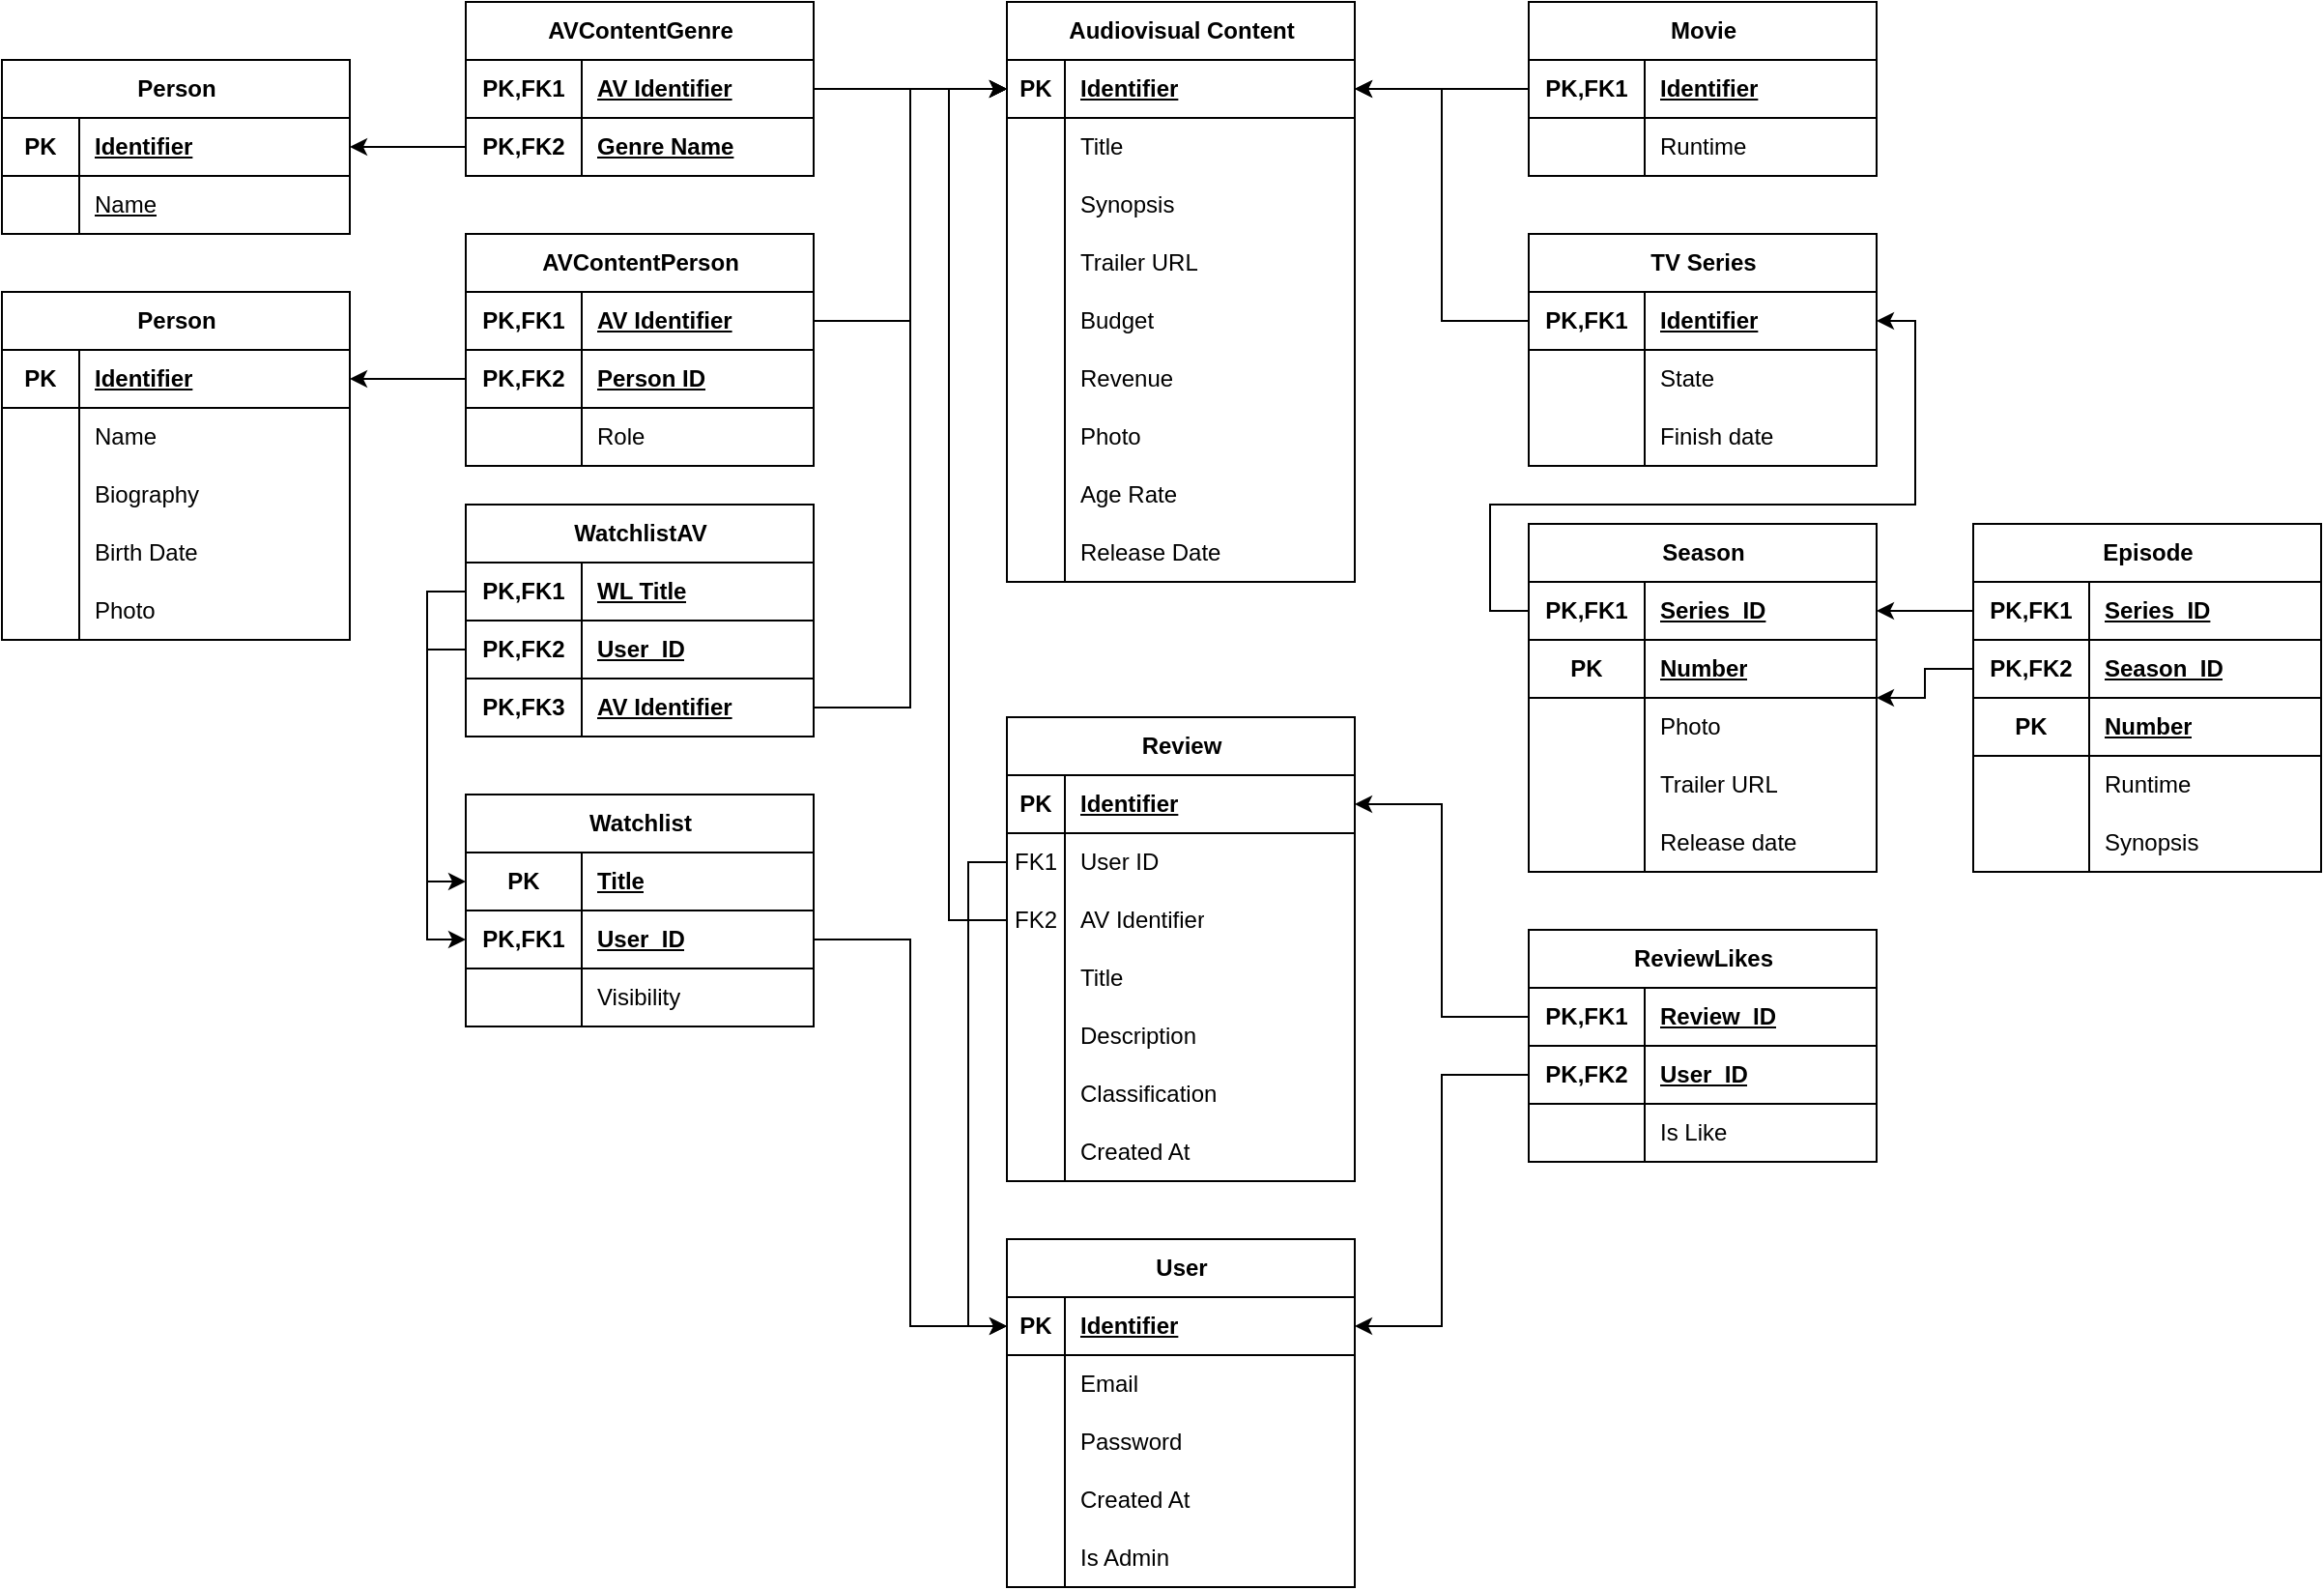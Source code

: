 <mxfile version="24.4.8" type="device">
  <diagram id="R2lEEEUBdFMjLlhIrx00" name="Page-1">
    <mxGraphModel dx="1885" dy="683" grid="1" gridSize="10" guides="1" tooltips="1" connect="1" arrows="1" fold="1" page="1" pageScale="1" pageWidth="850" pageHeight="1100" math="0" shadow="0" extFonts="Permanent Marker^https://fonts.googleapis.com/css?family=Permanent+Marker">
      <root>
        <mxCell id="0" />
        <mxCell id="1" parent="0" />
        <mxCell id="AxgjIRPoHTXQ7H3p0v2j-2" value="Audiovisual Content" style="shape=table;startSize=30;container=1;collapsible=1;childLayout=tableLayout;fixedRows=1;rowLines=0;fontStyle=1;align=center;resizeLast=1;html=1;" parent="1" vertex="1">
          <mxGeometry x="140" y="150" width="180" height="300" as="geometry" />
        </mxCell>
        <mxCell id="AxgjIRPoHTXQ7H3p0v2j-3" value="" style="shape=tableRow;horizontal=0;startSize=0;swimlaneHead=0;swimlaneBody=0;fillColor=none;collapsible=0;dropTarget=0;points=[[0,0.5],[1,0.5]];portConstraint=eastwest;top=0;left=0;right=0;bottom=1;" parent="AxgjIRPoHTXQ7H3p0v2j-2" vertex="1">
          <mxGeometry y="30" width="180" height="30" as="geometry" />
        </mxCell>
        <mxCell id="AxgjIRPoHTXQ7H3p0v2j-4" value="PK" style="shape=partialRectangle;connectable=0;fillColor=none;top=0;left=0;bottom=0;right=0;fontStyle=1;overflow=hidden;whiteSpace=wrap;html=1;" parent="AxgjIRPoHTXQ7H3p0v2j-3" vertex="1">
          <mxGeometry width="30" height="30" as="geometry">
            <mxRectangle width="30" height="30" as="alternateBounds" />
          </mxGeometry>
        </mxCell>
        <mxCell id="AxgjIRPoHTXQ7H3p0v2j-5" value="Identifier" style="shape=partialRectangle;connectable=0;fillColor=none;top=0;left=0;bottom=0;right=0;align=left;spacingLeft=6;fontStyle=5;overflow=hidden;whiteSpace=wrap;html=1;" parent="AxgjIRPoHTXQ7H3p0v2j-3" vertex="1">
          <mxGeometry x="30" width="150" height="30" as="geometry">
            <mxRectangle width="150" height="30" as="alternateBounds" />
          </mxGeometry>
        </mxCell>
        <mxCell id="AxgjIRPoHTXQ7H3p0v2j-6" value="" style="shape=tableRow;horizontal=0;startSize=0;swimlaneHead=0;swimlaneBody=0;fillColor=none;collapsible=0;dropTarget=0;points=[[0,0.5],[1,0.5]];portConstraint=eastwest;top=0;left=0;right=0;bottom=0;" parent="AxgjIRPoHTXQ7H3p0v2j-2" vertex="1">
          <mxGeometry y="60" width="180" height="30" as="geometry" />
        </mxCell>
        <mxCell id="AxgjIRPoHTXQ7H3p0v2j-7" value="" style="shape=partialRectangle;connectable=0;fillColor=none;top=0;left=0;bottom=0;right=0;editable=1;overflow=hidden;whiteSpace=wrap;html=1;" parent="AxgjIRPoHTXQ7H3p0v2j-6" vertex="1">
          <mxGeometry width="30" height="30" as="geometry">
            <mxRectangle width="30" height="30" as="alternateBounds" />
          </mxGeometry>
        </mxCell>
        <mxCell id="AxgjIRPoHTXQ7H3p0v2j-8" value="Title" style="shape=partialRectangle;connectable=0;fillColor=none;top=0;left=0;bottom=0;right=0;align=left;spacingLeft=6;overflow=hidden;whiteSpace=wrap;html=1;" parent="AxgjIRPoHTXQ7H3p0v2j-6" vertex="1">
          <mxGeometry x="30" width="150" height="30" as="geometry">
            <mxRectangle width="150" height="30" as="alternateBounds" />
          </mxGeometry>
        </mxCell>
        <mxCell id="AxgjIRPoHTXQ7H3p0v2j-9" value="" style="shape=tableRow;horizontal=0;startSize=0;swimlaneHead=0;swimlaneBody=0;fillColor=none;collapsible=0;dropTarget=0;points=[[0,0.5],[1,0.5]];portConstraint=eastwest;top=0;left=0;right=0;bottom=0;" parent="AxgjIRPoHTXQ7H3p0v2j-2" vertex="1">
          <mxGeometry y="90" width="180" height="30" as="geometry" />
        </mxCell>
        <mxCell id="AxgjIRPoHTXQ7H3p0v2j-10" value="" style="shape=partialRectangle;connectable=0;fillColor=none;top=0;left=0;bottom=0;right=0;editable=1;overflow=hidden;whiteSpace=wrap;html=1;" parent="AxgjIRPoHTXQ7H3p0v2j-9" vertex="1">
          <mxGeometry width="30" height="30" as="geometry">
            <mxRectangle width="30" height="30" as="alternateBounds" />
          </mxGeometry>
        </mxCell>
        <mxCell id="AxgjIRPoHTXQ7H3p0v2j-11" value="Synopsis" style="shape=partialRectangle;connectable=0;fillColor=none;top=0;left=0;bottom=0;right=0;align=left;spacingLeft=6;overflow=hidden;whiteSpace=wrap;html=1;" parent="AxgjIRPoHTXQ7H3p0v2j-9" vertex="1">
          <mxGeometry x="30" width="150" height="30" as="geometry">
            <mxRectangle width="150" height="30" as="alternateBounds" />
          </mxGeometry>
        </mxCell>
        <mxCell id="AxgjIRPoHTXQ7H3p0v2j-15" value="" style="shape=tableRow;horizontal=0;startSize=0;swimlaneHead=0;swimlaneBody=0;fillColor=none;collapsible=0;dropTarget=0;points=[[0,0.5],[1,0.5]];portConstraint=eastwest;top=0;left=0;right=0;bottom=0;" parent="AxgjIRPoHTXQ7H3p0v2j-2" vertex="1">
          <mxGeometry y="120" width="180" height="30" as="geometry" />
        </mxCell>
        <mxCell id="AxgjIRPoHTXQ7H3p0v2j-16" value="" style="shape=partialRectangle;connectable=0;fillColor=none;top=0;left=0;bottom=0;right=0;editable=1;overflow=hidden;whiteSpace=wrap;html=1;" parent="AxgjIRPoHTXQ7H3p0v2j-15" vertex="1">
          <mxGeometry width="30" height="30" as="geometry">
            <mxRectangle width="30" height="30" as="alternateBounds" />
          </mxGeometry>
        </mxCell>
        <mxCell id="AxgjIRPoHTXQ7H3p0v2j-17" value="Trailer URL" style="shape=partialRectangle;connectable=0;fillColor=none;top=0;left=0;bottom=0;right=0;align=left;spacingLeft=6;overflow=hidden;whiteSpace=wrap;html=1;" parent="AxgjIRPoHTXQ7H3p0v2j-15" vertex="1">
          <mxGeometry x="30" width="150" height="30" as="geometry">
            <mxRectangle width="150" height="30" as="alternateBounds" />
          </mxGeometry>
        </mxCell>
        <mxCell id="AxgjIRPoHTXQ7H3p0v2j-18" value="" style="shape=tableRow;horizontal=0;startSize=0;swimlaneHead=0;swimlaneBody=0;fillColor=none;collapsible=0;dropTarget=0;points=[[0,0.5],[1,0.5]];portConstraint=eastwest;top=0;left=0;right=0;bottom=0;" parent="AxgjIRPoHTXQ7H3p0v2j-2" vertex="1">
          <mxGeometry y="150" width="180" height="30" as="geometry" />
        </mxCell>
        <mxCell id="AxgjIRPoHTXQ7H3p0v2j-19" value="" style="shape=partialRectangle;connectable=0;fillColor=none;top=0;left=0;bottom=0;right=0;editable=1;overflow=hidden;whiteSpace=wrap;html=1;" parent="AxgjIRPoHTXQ7H3p0v2j-18" vertex="1">
          <mxGeometry width="30" height="30" as="geometry">
            <mxRectangle width="30" height="30" as="alternateBounds" />
          </mxGeometry>
        </mxCell>
        <mxCell id="AxgjIRPoHTXQ7H3p0v2j-20" value="Budget" style="shape=partialRectangle;connectable=0;fillColor=none;top=0;left=0;bottom=0;right=0;align=left;spacingLeft=6;overflow=hidden;whiteSpace=wrap;html=1;" parent="AxgjIRPoHTXQ7H3p0v2j-18" vertex="1">
          <mxGeometry x="30" width="150" height="30" as="geometry">
            <mxRectangle width="150" height="30" as="alternateBounds" />
          </mxGeometry>
        </mxCell>
        <mxCell id="AxgjIRPoHTXQ7H3p0v2j-21" value="" style="shape=tableRow;horizontal=0;startSize=0;swimlaneHead=0;swimlaneBody=0;fillColor=none;collapsible=0;dropTarget=0;points=[[0,0.5],[1,0.5]];portConstraint=eastwest;top=0;left=0;right=0;bottom=0;" parent="AxgjIRPoHTXQ7H3p0v2j-2" vertex="1">
          <mxGeometry y="180" width="180" height="30" as="geometry" />
        </mxCell>
        <mxCell id="AxgjIRPoHTXQ7H3p0v2j-22" value="" style="shape=partialRectangle;connectable=0;fillColor=none;top=0;left=0;bottom=0;right=0;editable=1;overflow=hidden;whiteSpace=wrap;html=1;" parent="AxgjIRPoHTXQ7H3p0v2j-21" vertex="1">
          <mxGeometry width="30" height="30" as="geometry">
            <mxRectangle width="30" height="30" as="alternateBounds" />
          </mxGeometry>
        </mxCell>
        <mxCell id="AxgjIRPoHTXQ7H3p0v2j-23" value="Revenue" style="shape=partialRectangle;connectable=0;fillColor=none;top=0;left=0;bottom=0;right=0;align=left;spacingLeft=6;overflow=hidden;whiteSpace=wrap;html=1;" parent="AxgjIRPoHTXQ7H3p0v2j-21" vertex="1">
          <mxGeometry x="30" width="150" height="30" as="geometry">
            <mxRectangle width="150" height="30" as="alternateBounds" />
          </mxGeometry>
        </mxCell>
        <mxCell id="AxgjIRPoHTXQ7H3p0v2j-24" value="" style="shape=tableRow;horizontal=0;startSize=0;swimlaneHead=0;swimlaneBody=0;fillColor=none;collapsible=0;dropTarget=0;points=[[0,0.5],[1,0.5]];portConstraint=eastwest;top=0;left=0;right=0;bottom=0;" parent="AxgjIRPoHTXQ7H3p0v2j-2" vertex="1">
          <mxGeometry y="210" width="180" height="30" as="geometry" />
        </mxCell>
        <mxCell id="AxgjIRPoHTXQ7H3p0v2j-25" value="" style="shape=partialRectangle;connectable=0;fillColor=none;top=0;left=0;bottom=0;right=0;editable=1;overflow=hidden;whiteSpace=wrap;html=1;" parent="AxgjIRPoHTXQ7H3p0v2j-24" vertex="1">
          <mxGeometry width="30" height="30" as="geometry">
            <mxRectangle width="30" height="30" as="alternateBounds" />
          </mxGeometry>
        </mxCell>
        <mxCell id="AxgjIRPoHTXQ7H3p0v2j-26" value="Photo" style="shape=partialRectangle;connectable=0;fillColor=none;top=0;left=0;bottom=0;right=0;align=left;spacingLeft=6;overflow=hidden;whiteSpace=wrap;html=1;" parent="AxgjIRPoHTXQ7H3p0v2j-24" vertex="1">
          <mxGeometry x="30" width="150" height="30" as="geometry">
            <mxRectangle width="150" height="30" as="alternateBounds" />
          </mxGeometry>
        </mxCell>
        <mxCell id="AxgjIRPoHTXQ7H3p0v2j-27" value="" style="shape=tableRow;horizontal=0;startSize=0;swimlaneHead=0;swimlaneBody=0;fillColor=none;collapsible=0;dropTarget=0;points=[[0,0.5],[1,0.5]];portConstraint=eastwest;top=0;left=0;right=0;bottom=0;" parent="AxgjIRPoHTXQ7H3p0v2j-2" vertex="1">
          <mxGeometry y="240" width="180" height="30" as="geometry" />
        </mxCell>
        <mxCell id="AxgjIRPoHTXQ7H3p0v2j-28" value="" style="shape=partialRectangle;connectable=0;fillColor=none;top=0;left=0;bottom=0;right=0;editable=1;overflow=hidden;whiteSpace=wrap;html=1;" parent="AxgjIRPoHTXQ7H3p0v2j-27" vertex="1">
          <mxGeometry width="30" height="30" as="geometry">
            <mxRectangle width="30" height="30" as="alternateBounds" />
          </mxGeometry>
        </mxCell>
        <mxCell id="AxgjIRPoHTXQ7H3p0v2j-29" value="Age Rate" style="shape=partialRectangle;connectable=0;fillColor=none;top=0;left=0;bottom=0;right=0;align=left;spacingLeft=6;overflow=hidden;whiteSpace=wrap;html=1;" parent="AxgjIRPoHTXQ7H3p0v2j-27" vertex="1">
          <mxGeometry x="30" width="150" height="30" as="geometry">
            <mxRectangle width="150" height="30" as="alternateBounds" />
          </mxGeometry>
        </mxCell>
        <mxCell id="AxgjIRPoHTXQ7H3p0v2j-30" value="" style="shape=tableRow;horizontal=0;startSize=0;swimlaneHead=0;swimlaneBody=0;fillColor=none;collapsible=0;dropTarget=0;points=[[0,0.5],[1,0.5]];portConstraint=eastwest;top=0;left=0;right=0;bottom=0;" parent="AxgjIRPoHTXQ7H3p0v2j-2" vertex="1">
          <mxGeometry y="270" width="180" height="30" as="geometry" />
        </mxCell>
        <mxCell id="AxgjIRPoHTXQ7H3p0v2j-31" value="" style="shape=partialRectangle;connectable=0;fillColor=none;top=0;left=0;bottom=0;right=0;editable=1;overflow=hidden;whiteSpace=wrap;html=1;" parent="AxgjIRPoHTXQ7H3p0v2j-30" vertex="1">
          <mxGeometry width="30" height="30" as="geometry">
            <mxRectangle width="30" height="30" as="alternateBounds" />
          </mxGeometry>
        </mxCell>
        <mxCell id="AxgjIRPoHTXQ7H3p0v2j-32" value="Release Date" style="shape=partialRectangle;connectable=0;fillColor=none;top=0;left=0;bottom=0;right=0;align=left;spacingLeft=6;overflow=hidden;whiteSpace=wrap;html=1;" parent="AxgjIRPoHTXQ7H3p0v2j-30" vertex="1">
          <mxGeometry x="30" width="150" height="30" as="geometry">
            <mxRectangle width="150" height="30" as="alternateBounds" />
          </mxGeometry>
        </mxCell>
        <mxCell id="AxgjIRPoHTXQ7H3p0v2j-36" value="Movie" style="shape=table;startSize=30;container=1;collapsible=1;childLayout=tableLayout;fixedRows=1;rowLines=0;fontStyle=1;align=center;resizeLast=1;html=1;" parent="1" vertex="1">
          <mxGeometry x="410" y="150" width="180" height="90" as="geometry" />
        </mxCell>
        <mxCell id="AxgjIRPoHTXQ7H3p0v2j-37" value="" style="shape=tableRow;horizontal=0;startSize=0;swimlaneHead=0;swimlaneBody=0;fillColor=none;collapsible=0;dropTarget=0;points=[[0,0.5],[1,0.5]];portConstraint=eastwest;top=0;left=0;right=0;bottom=1;" parent="AxgjIRPoHTXQ7H3p0v2j-36" vertex="1">
          <mxGeometry y="30" width="180" height="30" as="geometry" />
        </mxCell>
        <mxCell id="AxgjIRPoHTXQ7H3p0v2j-38" value="PK,FK1" style="shape=partialRectangle;connectable=0;fillColor=none;top=0;left=0;bottom=0;right=0;fontStyle=1;overflow=hidden;whiteSpace=wrap;html=1;" parent="AxgjIRPoHTXQ7H3p0v2j-37" vertex="1">
          <mxGeometry width="60" height="30" as="geometry">
            <mxRectangle width="60" height="30" as="alternateBounds" />
          </mxGeometry>
        </mxCell>
        <mxCell id="AxgjIRPoHTXQ7H3p0v2j-39" value="Identifier" style="shape=partialRectangle;connectable=0;fillColor=none;top=0;left=0;bottom=0;right=0;align=left;spacingLeft=6;fontStyle=5;overflow=hidden;whiteSpace=wrap;html=1;" parent="AxgjIRPoHTXQ7H3p0v2j-37" vertex="1">
          <mxGeometry x="60" width="120" height="30" as="geometry">
            <mxRectangle width="120" height="30" as="alternateBounds" />
          </mxGeometry>
        </mxCell>
        <mxCell id="AxgjIRPoHTXQ7H3p0v2j-40" value="" style="shape=tableRow;horizontal=0;startSize=0;swimlaneHead=0;swimlaneBody=0;fillColor=none;collapsible=0;dropTarget=0;points=[[0,0.5],[1,0.5]];portConstraint=eastwest;top=0;left=0;right=0;bottom=0;" parent="AxgjIRPoHTXQ7H3p0v2j-36" vertex="1">
          <mxGeometry y="60" width="180" height="30" as="geometry" />
        </mxCell>
        <mxCell id="AxgjIRPoHTXQ7H3p0v2j-41" value="" style="shape=partialRectangle;connectable=0;fillColor=none;top=0;left=0;bottom=0;right=0;editable=1;overflow=hidden;whiteSpace=wrap;html=1;" parent="AxgjIRPoHTXQ7H3p0v2j-40" vertex="1">
          <mxGeometry width="60" height="30" as="geometry">
            <mxRectangle width="60" height="30" as="alternateBounds" />
          </mxGeometry>
        </mxCell>
        <mxCell id="AxgjIRPoHTXQ7H3p0v2j-42" value="Runtime" style="shape=partialRectangle;connectable=0;fillColor=none;top=0;left=0;bottom=0;right=0;align=left;spacingLeft=6;overflow=hidden;whiteSpace=wrap;html=1;" parent="AxgjIRPoHTXQ7H3p0v2j-40" vertex="1">
          <mxGeometry x="60" width="120" height="30" as="geometry">
            <mxRectangle width="120" height="30" as="alternateBounds" />
          </mxGeometry>
        </mxCell>
        <mxCell id="AxgjIRPoHTXQ7H3p0v2j-49" value="TV Series" style="shape=table;startSize=30;container=1;collapsible=1;childLayout=tableLayout;fixedRows=1;rowLines=0;fontStyle=1;align=center;resizeLast=1;html=1;" parent="1" vertex="1">
          <mxGeometry x="410" y="270" width="180" height="120" as="geometry" />
        </mxCell>
        <mxCell id="AxgjIRPoHTXQ7H3p0v2j-50" value="" style="shape=tableRow;horizontal=0;startSize=0;swimlaneHead=0;swimlaneBody=0;fillColor=none;collapsible=0;dropTarget=0;points=[[0,0.5],[1,0.5]];portConstraint=eastwest;top=0;left=0;right=0;bottom=1;" parent="AxgjIRPoHTXQ7H3p0v2j-49" vertex="1">
          <mxGeometry y="30" width="180" height="30" as="geometry" />
        </mxCell>
        <mxCell id="AxgjIRPoHTXQ7H3p0v2j-51" value="PK,FK1" style="shape=partialRectangle;connectable=0;fillColor=none;top=0;left=0;bottom=0;right=0;fontStyle=1;overflow=hidden;whiteSpace=wrap;html=1;" parent="AxgjIRPoHTXQ7H3p0v2j-50" vertex="1">
          <mxGeometry width="60" height="30" as="geometry">
            <mxRectangle width="60" height="30" as="alternateBounds" />
          </mxGeometry>
        </mxCell>
        <mxCell id="AxgjIRPoHTXQ7H3p0v2j-52" value="Identifier" style="shape=partialRectangle;connectable=0;fillColor=none;top=0;left=0;bottom=0;right=0;align=left;spacingLeft=6;fontStyle=5;overflow=hidden;whiteSpace=wrap;html=1;" parent="AxgjIRPoHTXQ7H3p0v2j-50" vertex="1">
          <mxGeometry x="60" width="120" height="30" as="geometry">
            <mxRectangle width="120" height="30" as="alternateBounds" />
          </mxGeometry>
        </mxCell>
        <mxCell id="AxgjIRPoHTXQ7H3p0v2j-53" value="" style="shape=tableRow;horizontal=0;startSize=0;swimlaneHead=0;swimlaneBody=0;fillColor=none;collapsible=0;dropTarget=0;points=[[0,0.5],[1,0.5]];portConstraint=eastwest;top=0;left=0;right=0;bottom=0;" parent="AxgjIRPoHTXQ7H3p0v2j-49" vertex="1">
          <mxGeometry y="60" width="180" height="30" as="geometry" />
        </mxCell>
        <mxCell id="AxgjIRPoHTXQ7H3p0v2j-54" value="" style="shape=partialRectangle;connectable=0;fillColor=none;top=0;left=0;bottom=0;right=0;editable=1;overflow=hidden;whiteSpace=wrap;html=1;" parent="AxgjIRPoHTXQ7H3p0v2j-53" vertex="1">
          <mxGeometry width="60" height="30" as="geometry">
            <mxRectangle width="60" height="30" as="alternateBounds" />
          </mxGeometry>
        </mxCell>
        <mxCell id="AxgjIRPoHTXQ7H3p0v2j-55" value="State" style="shape=partialRectangle;connectable=0;fillColor=none;top=0;left=0;bottom=0;right=0;align=left;spacingLeft=6;overflow=hidden;whiteSpace=wrap;html=1;" parent="AxgjIRPoHTXQ7H3p0v2j-53" vertex="1">
          <mxGeometry x="60" width="120" height="30" as="geometry">
            <mxRectangle width="120" height="30" as="alternateBounds" />
          </mxGeometry>
        </mxCell>
        <mxCell id="AxgjIRPoHTXQ7H3p0v2j-56" value="" style="shape=tableRow;horizontal=0;startSize=0;swimlaneHead=0;swimlaneBody=0;fillColor=none;collapsible=0;dropTarget=0;points=[[0,0.5],[1,0.5]];portConstraint=eastwest;top=0;left=0;right=0;bottom=0;" parent="AxgjIRPoHTXQ7H3p0v2j-49" vertex="1">
          <mxGeometry y="90" width="180" height="30" as="geometry" />
        </mxCell>
        <mxCell id="AxgjIRPoHTXQ7H3p0v2j-57" value="" style="shape=partialRectangle;connectable=0;fillColor=none;top=0;left=0;bottom=0;right=0;editable=1;overflow=hidden;whiteSpace=wrap;html=1;" parent="AxgjIRPoHTXQ7H3p0v2j-56" vertex="1">
          <mxGeometry width="60" height="30" as="geometry">
            <mxRectangle width="60" height="30" as="alternateBounds" />
          </mxGeometry>
        </mxCell>
        <mxCell id="AxgjIRPoHTXQ7H3p0v2j-58" value="Finish date" style="shape=partialRectangle;connectable=0;fillColor=none;top=0;left=0;bottom=0;right=0;align=left;spacingLeft=6;overflow=hidden;whiteSpace=wrap;html=1;" parent="AxgjIRPoHTXQ7H3p0v2j-56" vertex="1">
          <mxGeometry x="60" width="120" height="30" as="geometry">
            <mxRectangle width="120" height="30" as="alternateBounds" />
          </mxGeometry>
        </mxCell>
        <mxCell id="AxgjIRPoHTXQ7H3p0v2j-59" value="Season" style="shape=table;startSize=30;container=1;collapsible=1;childLayout=tableLayout;fixedRows=1;rowLines=0;fontStyle=1;align=center;resizeLast=1;html=1;" parent="1" vertex="1">
          <mxGeometry x="410" y="420" width="180" height="180" as="geometry" />
        </mxCell>
        <mxCell id="AxgjIRPoHTXQ7H3p0v2j-60" value="" style="shape=tableRow;horizontal=0;startSize=0;swimlaneHead=0;swimlaneBody=0;fillColor=none;collapsible=0;dropTarget=0;points=[[0,0.5],[1,0.5]];portConstraint=eastwest;top=0;left=0;right=0;bottom=1;" parent="AxgjIRPoHTXQ7H3p0v2j-59" vertex="1">
          <mxGeometry y="30" width="180" height="30" as="geometry" />
        </mxCell>
        <mxCell id="AxgjIRPoHTXQ7H3p0v2j-61" value="PK,FK1" style="shape=partialRectangle;connectable=0;fillColor=none;top=0;left=0;bottom=0;right=0;fontStyle=1;overflow=hidden;whiteSpace=wrap;html=1;" parent="AxgjIRPoHTXQ7H3p0v2j-60" vertex="1">
          <mxGeometry width="60" height="30" as="geometry">
            <mxRectangle width="60" height="30" as="alternateBounds" />
          </mxGeometry>
        </mxCell>
        <mxCell id="AxgjIRPoHTXQ7H3p0v2j-62" value="Series_ID" style="shape=partialRectangle;connectable=0;fillColor=none;top=0;left=0;bottom=0;right=0;align=left;spacingLeft=6;fontStyle=5;overflow=hidden;whiteSpace=wrap;html=1;" parent="AxgjIRPoHTXQ7H3p0v2j-60" vertex="1">
          <mxGeometry x="60" width="120" height="30" as="geometry">
            <mxRectangle width="120" height="30" as="alternateBounds" />
          </mxGeometry>
        </mxCell>
        <mxCell id="AxgjIRPoHTXQ7H3p0v2j-69" value="" style="shape=tableRow;horizontal=0;startSize=0;swimlaneHead=0;swimlaneBody=0;fillColor=none;collapsible=0;dropTarget=0;points=[[0,0.5],[1,0.5]];portConstraint=eastwest;top=0;left=0;right=0;bottom=1;" parent="AxgjIRPoHTXQ7H3p0v2j-59" vertex="1">
          <mxGeometry y="60" width="180" height="30" as="geometry" />
        </mxCell>
        <mxCell id="AxgjIRPoHTXQ7H3p0v2j-70" value="PK" style="shape=partialRectangle;connectable=0;fillColor=none;top=0;left=0;bottom=0;right=0;fontStyle=1;overflow=hidden;whiteSpace=wrap;html=1;" parent="AxgjIRPoHTXQ7H3p0v2j-69" vertex="1">
          <mxGeometry width="60" height="30" as="geometry">
            <mxRectangle width="60" height="30" as="alternateBounds" />
          </mxGeometry>
        </mxCell>
        <mxCell id="AxgjIRPoHTXQ7H3p0v2j-71" value="Number" style="shape=partialRectangle;connectable=0;fillColor=none;top=0;left=0;bottom=0;right=0;align=left;spacingLeft=6;fontStyle=5;overflow=hidden;whiteSpace=wrap;html=1;" parent="AxgjIRPoHTXQ7H3p0v2j-69" vertex="1">
          <mxGeometry x="60" width="120" height="30" as="geometry">
            <mxRectangle width="120" height="30" as="alternateBounds" />
          </mxGeometry>
        </mxCell>
        <mxCell id="AxgjIRPoHTXQ7H3p0v2j-63" value="" style="shape=tableRow;horizontal=0;startSize=0;swimlaneHead=0;swimlaneBody=0;fillColor=none;collapsible=0;dropTarget=0;points=[[0,0.5],[1,0.5]];portConstraint=eastwest;top=0;left=0;right=0;bottom=0;" parent="AxgjIRPoHTXQ7H3p0v2j-59" vertex="1">
          <mxGeometry y="90" width="180" height="30" as="geometry" />
        </mxCell>
        <mxCell id="AxgjIRPoHTXQ7H3p0v2j-64" value="" style="shape=partialRectangle;connectable=0;fillColor=none;top=0;left=0;bottom=0;right=0;editable=1;overflow=hidden;whiteSpace=wrap;html=1;" parent="AxgjIRPoHTXQ7H3p0v2j-63" vertex="1">
          <mxGeometry width="60" height="30" as="geometry">
            <mxRectangle width="60" height="30" as="alternateBounds" />
          </mxGeometry>
        </mxCell>
        <mxCell id="AxgjIRPoHTXQ7H3p0v2j-65" value="Photo" style="shape=partialRectangle;connectable=0;fillColor=none;top=0;left=0;bottom=0;right=0;align=left;spacingLeft=6;overflow=hidden;whiteSpace=wrap;html=1;" parent="AxgjIRPoHTXQ7H3p0v2j-63" vertex="1">
          <mxGeometry x="60" width="120" height="30" as="geometry">
            <mxRectangle width="120" height="30" as="alternateBounds" />
          </mxGeometry>
        </mxCell>
        <mxCell id="AxgjIRPoHTXQ7H3p0v2j-66" value="" style="shape=tableRow;horizontal=0;startSize=0;swimlaneHead=0;swimlaneBody=0;fillColor=none;collapsible=0;dropTarget=0;points=[[0,0.5],[1,0.5]];portConstraint=eastwest;top=0;left=0;right=0;bottom=0;" parent="AxgjIRPoHTXQ7H3p0v2j-59" vertex="1">
          <mxGeometry y="120" width="180" height="30" as="geometry" />
        </mxCell>
        <mxCell id="AxgjIRPoHTXQ7H3p0v2j-67" value="" style="shape=partialRectangle;connectable=0;fillColor=none;top=0;left=0;bottom=0;right=0;editable=1;overflow=hidden;whiteSpace=wrap;html=1;" parent="AxgjIRPoHTXQ7H3p0v2j-66" vertex="1">
          <mxGeometry width="60" height="30" as="geometry">
            <mxRectangle width="60" height="30" as="alternateBounds" />
          </mxGeometry>
        </mxCell>
        <mxCell id="AxgjIRPoHTXQ7H3p0v2j-68" value="Trailer URL" style="shape=partialRectangle;connectable=0;fillColor=none;top=0;left=0;bottom=0;right=0;align=left;spacingLeft=6;overflow=hidden;whiteSpace=wrap;html=1;" parent="AxgjIRPoHTXQ7H3p0v2j-66" vertex="1">
          <mxGeometry x="60" width="120" height="30" as="geometry">
            <mxRectangle width="120" height="30" as="alternateBounds" />
          </mxGeometry>
        </mxCell>
        <mxCell id="jugt_Va2pMBF1d5bWxQV-1" style="shape=tableRow;horizontal=0;startSize=0;swimlaneHead=0;swimlaneBody=0;fillColor=none;collapsible=0;dropTarget=0;points=[[0,0.5],[1,0.5]];portConstraint=eastwest;top=0;left=0;right=0;bottom=0;" parent="AxgjIRPoHTXQ7H3p0v2j-59" vertex="1">
          <mxGeometry y="150" width="180" height="30" as="geometry" />
        </mxCell>
        <mxCell id="jugt_Va2pMBF1d5bWxQV-2" style="shape=partialRectangle;connectable=0;fillColor=none;top=0;left=0;bottom=0;right=0;editable=1;overflow=hidden;whiteSpace=wrap;html=1;" parent="jugt_Va2pMBF1d5bWxQV-1" vertex="1">
          <mxGeometry width="60" height="30" as="geometry">
            <mxRectangle width="60" height="30" as="alternateBounds" />
          </mxGeometry>
        </mxCell>
        <mxCell id="jugt_Va2pMBF1d5bWxQV-3" value="Release date" style="shape=partialRectangle;connectable=0;fillColor=none;top=0;left=0;bottom=0;right=0;align=left;spacingLeft=6;overflow=hidden;whiteSpace=wrap;html=1;" parent="jugt_Va2pMBF1d5bWxQV-1" vertex="1">
          <mxGeometry x="60" width="120" height="30" as="geometry">
            <mxRectangle width="120" height="30" as="alternateBounds" />
          </mxGeometry>
        </mxCell>
        <mxCell id="AxgjIRPoHTXQ7H3p0v2j-72" value="Episode" style="shape=table;startSize=30;container=1;collapsible=1;childLayout=tableLayout;fixedRows=1;rowLines=0;fontStyle=1;align=center;resizeLast=1;html=1;" parent="1" vertex="1">
          <mxGeometry x="640" y="420" width="180" height="180" as="geometry" />
        </mxCell>
        <mxCell id="AxgjIRPoHTXQ7H3p0v2j-73" value="" style="shape=tableRow;horizontal=0;startSize=0;swimlaneHead=0;swimlaneBody=0;fillColor=none;collapsible=0;dropTarget=0;points=[[0,0.5],[1,0.5]];portConstraint=eastwest;top=0;left=0;right=0;bottom=1;" parent="AxgjIRPoHTXQ7H3p0v2j-72" vertex="1">
          <mxGeometry y="30" width="180" height="30" as="geometry" />
        </mxCell>
        <mxCell id="AxgjIRPoHTXQ7H3p0v2j-74" value="PK,FK1" style="shape=partialRectangle;connectable=0;fillColor=none;top=0;left=0;bottom=0;right=0;fontStyle=1;overflow=hidden;whiteSpace=wrap;html=1;" parent="AxgjIRPoHTXQ7H3p0v2j-73" vertex="1">
          <mxGeometry width="60" height="30" as="geometry">
            <mxRectangle width="60" height="30" as="alternateBounds" />
          </mxGeometry>
        </mxCell>
        <mxCell id="AxgjIRPoHTXQ7H3p0v2j-75" value="Series_ID" style="shape=partialRectangle;connectable=0;fillColor=none;top=0;left=0;bottom=0;right=0;align=left;spacingLeft=6;fontStyle=5;overflow=hidden;whiteSpace=wrap;html=1;" parent="AxgjIRPoHTXQ7H3p0v2j-73" vertex="1">
          <mxGeometry x="60" width="120" height="30" as="geometry">
            <mxRectangle width="120" height="30" as="alternateBounds" />
          </mxGeometry>
        </mxCell>
        <mxCell id="AxgjIRPoHTXQ7H3p0v2j-85" value="" style="shape=tableRow;horizontal=0;startSize=0;swimlaneHead=0;swimlaneBody=0;fillColor=none;collapsible=0;dropTarget=0;points=[[0,0.5],[1,0.5]];portConstraint=eastwest;top=0;left=0;right=0;bottom=1;" parent="AxgjIRPoHTXQ7H3p0v2j-72" vertex="1">
          <mxGeometry y="60" width="180" height="30" as="geometry" />
        </mxCell>
        <mxCell id="AxgjIRPoHTXQ7H3p0v2j-86" value="PK,FK2" style="shape=partialRectangle;connectable=0;fillColor=none;top=0;left=0;bottom=0;right=0;fontStyle=1;overflow=hidden;whiteSpace=wrap;html=1;" parent="AxgjIRPoHTXQ7H3p0v2j-85" vertex="1">
          <mxGeometry width="60" height="30" as="geometry">
            <mxRectangle width="60" height="30" as="alternateBounds" />
          </mxGeometry>
        </mxCell>
        <mxCell id="AxgjIRPoHTXQ7H3p0v2j-87" value="Season_ID" style="shape=partialRectangle;connectable=0;fillColor=none;top=0;left=0;bottom=0;right=0;align=left;spacingLeft=6;fontStyle=5;overflow=hidden;whiteSpace=wrap;html=1;" parent="AxgjIRPoHTXQ7H3p0v2j-85" vertex="1">
          <mxGeometry x="60" width="120" height="30" as="geometry">
            <mxRectangle width="120" height="30" as="alternateBounds" />
          </mxGeometry>
        </mxCell>
        <mxCell id="AxgjIRPoHTXQ7H3p0v2j-76" value="" style="shape=tableRow;horizontal=0;startSize=0;swimlaneHead=0;swimlaneBody=0;fillColor=none;collapsible=0;dropTarget=0;points=[[0,0.5],[1,0.5]];portConstraint=eastwest;top=0;left=0;right=0;bottom=1;" parent="AxgjIRPoHTXQ7H3p0v2j-72" vertex="1">
          <mxGeometry y="90" width="180" height="30" as="geometry" />
        </mxCell>
        <mxCell id="AxgjIRPoHTXQ7H3p0v2j-77" value="PK" style="shape=partialRectangle;connectable=0;fillColor=none;top=0;left=0;bottom=0;right=0;fontStyle=1;overflow=hidden;whiteSpace=wrap;html=1;" parent="AxgjIRPoHTXQ7H3p0v2j-76" vertex="1">
          <mxGeometry width="60" height="30" as="geometry">
            <mxRectangle width="60" height="30" as="alternateBounds" />
          </mxGeometry>
        </mxCell>
        <mxCell id="AxgjIRPoHTXQ7H3p0v2j-78" value="Number" style="shape=partialRectangle;connectable=0;fillColor=none;top=0;left=0;bottom=0;right=0;align=left;spacingLeft=6;fontStyle=5;overflow=hidden;whiteSpace=wrap;html=1;" parent="AxgjIRPoHTXQ7H3p0v2j-76" vertex="1">
          <mxGeometry x="60" width="120" height="30" as="geometry">
            <mxRectangle width="120" height="30" as="alternateBounds" />
          </mxGeometry>
        </mxCell>
        <mxCell id="AxgjIRPoHTXQ7H3p0v2j-79" value="" style="shape=tableRow;horizontal=0;startSize=0;swimlaneHead=0;swimlaneBody=0;fillColor=none;collapsible=0;dropTarget=0;points=[[0,0.5],[1,0.5]];portConstraint=eastwest;top=0;left=0;right=0;bottom=0;" parent="AxgjIRPoHTXQ7H3p0v2j-72" vertex="1">
          <mxGeometry y="120" width="180" height="30" as="geometry" />
        </mxCell>
        <mxCell id="AxgjIRPoHTXQ7H3p0v2j-80" value="" style="shape=partialRectangle;connectable=0;fillColor=none;top=0;left=0;bottom=0;right=0;editable=1;overflow=hidden;whiteSpace=wrap;html=1;" parent="AxgjIRPoHTXQ7H3p0v2j-79" vertex="1">
          <mxGeometry width="60" height="30" as="geometry">
            <mxRectangle width="60" height="30" as="alternateBounds" />
          </mxGeometry>
        </mxCell>
        <mxCell id="AxgjIRPoHTXQ7H3p0v2j-81" value="Runtime" style="shape=partialRectangle;connectable=0;fillColor=none;top=0;left=0;bottom=0;right=0;align=left;spacingLeft=6;overflow=hidden;whiteSpace=wrap;html=1;" parent="AxgjIRPoHTXQ7H3p0v2j-79" vertex="1">
          <mxGeometry x="60" width="120" height="30" as="geometry">
            <mxRectangle width="120" height="30" as="alternateBounds" />
          </mxGeometry>
        </mxCell>
        <mxCell id="AxgjIRPoHTXQ7H3p0v2j-82" value="" style="shape=tableRow;horizontal=0;startSize=0;swimlaneHead=0;swimlaneBody=0;fillColor=none;collapsible=0;dropTarget=0;points=[[0,0.5],[1,0.5]];portConstraint=eastwest;top=0;left=0;right=0;bottom=0;" parent="AxgjIRPoHTXQ7H3p0v2j-72" vertex="1">
          <mxGeometry y="150" width="180" height="30" as="geometry" />
        </mxCell>
        <mxCell id="AxgjIRPoHTXQ7H3p0v2j-83" value="" style="shape=partialRectangle;connectable=0;fillColor=none;top=0;left=0;bottom=0;right=0;editable=1;overflow=hidden;whiteSpace=wrap;html=1;" parent="AxgjIRPoHTXQ7H3p0v2j-82" vertex="1">
          <mxGeometry width="60" height="30" as="geometry">
            <mxRectangle width="60" height="30" as="alternateBounds" />
          </mxGeometry>
        </mxCell>
        <mxCell id="AxgjIRPoHTXQ7H3p0v2j-84" value="Synopsis" style="shape=partialRectangle;connectable=0;fillColor=none;top=0;left=0;bottom=0;right=0;align=left;spacingLeft=6;overflow=hidden;whiteSpace=wrap;html=1;" parent="AxgjIRPoHTXQ7H3p0v2j-82" vertex="1">
          <mxGeometry x="60" width="120" height="30" as="geometry">
            <mxRectangle width="120" height="30" as="alternateBounds" />
          </mxGeometry>
        </mxCell>
        <mxCell id="AxgjIRPoHTXQ7H3p0v2j-125" value="Person" style="shape=table;startSize=30;container=1;collapsible=1;childLayout=tableLayout;fixedRows=1;rowLines=0;fontStyle=1;align=center;resizeLast=1;html=1;" parent="1" vertex="1">
          <mxGeometry x="-380" y="300" width="180" height="180" as="geometry" />
        </mxCell>
        <mxCell id="AxgjIRPoHTXQ7H3p0v2j-126" value="" style="shape=tableRow;horizontal=0;startSize=0;swimlaneHead=0;swimlaneBody=0;fillColor=none;collapsible=0;dropTarget=0;points=[[0,0.5],[1,0.5]];portConstraint=eastwest;top=0;left=0;right=0;bottom=1;" parent="AxgjIRPoHTXQ7H3p0v2j-125" vertex="1">
          <mxGeometry y="30" width="180" height="30" as="geometry" />
        </mxCell>
        <mxCell id="AxgjIRPoHTXQ7H3p0v2j-127" value="PK" style="shape=partialRectangle;connectable=0;fillColor=none;top=0;left=0;bottom=0;right=0;fontStyle=1;overflow=hidden;whiteSpace=wrap;html=1;" parent="AxgjIRPoHTXQ7H3p0v2j-126" vertex="1">
          <mxGeometry width="40" height="30" as="geometry">
            <mxRectangle width="40" height="30" as="alternateBounds" />
          </mxGeometry>
        </mxCell>
        <mxCell id="AxgjIRPoHTXQ7H3p0v2j-128" value="Identifier" style="shape=partialRectangle;connectable=0;fillColor=none;top=0;left=0;bottom=0;right=0;align=left;spacingLeft=6;fontStyle=5;overflow=hidden;whiteSpace=wrap;html=1;" parent="AxgjIRPoHTXQ7H3p0v2j-126" vertex="1">
          <mxGeometry x="40" width="140" height="30" as="geometry">
            <mxRectangle width="140" height="30" as="alternateBounds" />
          </mxGeometry>
        </mxCell>
        <mxCell id="AxgjIRPoHTXQ7H3p0v2j-129" value="" style="shape=tableRow;horizontal=0;startSize=0;swimlaneHead=0;swimlaneBody=0;fillColor=none;collapsible=0;dropTarget=0;points=[[0,0.5],[1,0.5]];portConstraint=eastwest;top=0;left=0;right=0;bottom=0;" parent="AxgjIRPoHTXQ7H3p0v2j-125" vertex="1">
          <mxGeometry y="60" width="180" height="30" as="geometry" />
        </mxCell>
        <mxCell id="AxgjIRPoHTXQ7H3p0v2j-130" value="" style="shape=partialRectangle;connectable=0;fillColor=none;top=0;left=0;bottom=0;right=0;editable=1;overflow=hidden;whiteSpace=wrap;html=1;" parent="AxgjIRPoHTXQ7H3p0v2j-129" vertex="1">
          <mxGeometry width="40" height="30" as="geometry">
            <mxRectangle width="40" height="30" as="alternateBounds" />
          </mxGeometry>
        </mxCell>
        <mxCell id="AxgjIRPoHTXQ7H3p0v2j-131" value="Name" style="shape=partialRectangle;connectable=0;fillColor=none;top=0;left=0;bottom=0;right=0;align=left;spacingLeft=6;overflow=hidden;whiteSpace=wrap;html=1;" parent="AxgjIRPoHTXQ7H3p0v2j-129" vertex="1">
          <mxGeometry x="40" width="140" height="30" as="geometry">
            <mxRectangle width="140" height="30" as="alternateBounds" />
          </mxGeometry>
        </mxCell>
        <mxCell id="AxgjIRPoHTXQ7H3p0v2j-132" value="" style="shape=tableRow;horizontal=0;startSize=0;swimlaneHead=0;swimlaneBody=0;fillColor=none;collapsible=0;dropTarget=0;points=[[0,0.5],[1,0.5]];portConstraint=eastwest;top=0;left=0;right=0;bottom=0;" parent="AxgjIRPoHTXQ7H3p0v2j-125" vertex="1">
          <mxGeometry y="90" width="180" height="30" as="geometry" />
        </mxCell>
        <mxCell id="AxgjIRPoHTXQ7H3p0v2j-133" value="" style="shape=partialRectangle;connectable=0;fillColor=none;top=0;left=0;bottom=0;right=0;editable=1;overflow=hidden;whiteSpace=wrap;html=1;" parent="AxgjIRPoHTXQ7H3p0v2j-132" vertex="1">
          <mxGeometry width="40" height="30" as="geometry">
            <mxRectangle width="40" height="30" as="alternateBounds" />
          </mxGeometry>
        </mxCell>
        <mxCell id="AxgjIRPoHTXQ7H3p0v2j-134" value="Biography" style="shape=partialRectangle;connectable=0;fillColor=none;top=0;left=0;bottom=0;right=0;align=left;spacingLeft=6;overflow=hidden;whiteSpace=wrap;html=1;" parent="AxgjIRPoHTXQ7H3p0v2j-132" vertex="1">
          <mxGeometry x="40" width="140" height="30" as="geometry">
            <mxRectangle width="140" height="30" as="alternateBounds" />
          </mxGeometry>
        </mxCell>
        <mxCell id="AxgjIRPoHTXQ7H3p0v2j-135" value="" style="shape=tableRow;horizontal=0;startSize=0;swimlaneHead=0;swimlaneBody=0;fillColor=none;collapsible=0;dropTarget=0;points=[[0,0.5],[1,0.5]];portConstraint=eastwest;top=0;left=0;right=0;bottom=0;" parent="AxgjIRPoHTXQ7H3p0v2j-125" vertex="1">
          <mxGeometry y="120" width="180" height="30" as="geometry" />
        </mxCell>
        <mxCell id="AxgjIRPoHTXQ7H3p0v2j-136" value="" style="shape=partialRectangle;connectable=0;fillColor=none;top=0;left=0;bottom=0;right=0;editable=1;overflow=hidden;whiteSpace=wrap;html=1;" parent="AxgjIRPoHTXQ7H3p0v2j-135" vertex="1">
          <mxGeometry width="40" height="30" as="geometry">
            <mxRectangle width="40" height="30" as="alternateBounds" />
          </mxGeometry>
        </mxCell>
        <mxCell id="AxgjIRPoHTXQ7H3p0v2j-137" value="Birth Date" style="shape=partialRectangle;connectable=0;fillColor=none;top=0;left=0;bottom=0;right=0;align=left;spacingLeft=6;overflow=hidden;whiteSpace=wrap;html=1;" parent="AxgjIRPoHTXQ7H3p0v2j-135" vertex="1">
          <mxGeometry x="40" width="140" height="30" as="geometry">
            <mxRectangle width="140" height="30" as="alternateBounds" />
          </mxGeometry>
        </mxCell>
        <mxCell id="AxgjIRPoHTXQ7H3p0v2j-138" value="" style="shape=tableRow;horizontal=0;startSize=0;swimlaneHead=0;swimlaneBody=0;fillColor=none;collapsible=0;dropTarget=0;points=[[0,0.5],[1,0.5]];portConstraint=eastwest;top=0;left=0;right=0;bottom=0;" parent="AxgjIRPoHTXQ7H3p0v2j-125" vertex="1">
          <mxGeometry y="150" width="180" height="30" as="geometry" />
        </mxCell>
        <mxCell id="AxgjIRPoHTXQ7H3p0v2j-139" value="" style="shape=partialRectangle;connectable=0;fillColor=none;top=0;left=0;bottom=0;right=0;editable=1;overflow=hidden;whiteSpace=wrap;html=1;" parent="AxgjIRPoHTXQ7H3p0v2j-138" vertex="1">
          <mxGeometry width="40" height="30" as="geometry">
            <mxRectangle width="40" height="30" as="alternateBounds" />
          </mxGeometry>
        </mxCell>
        <mxCell id="AxgjIRPoHTXQ7H3p0v2j-140" value="Photo" style="shape=partialRectangle;connectable=0;fillColor=none;top=0;left=0;bottom=0;right=0;align=left;spacingLeft=6;overflow=hidden;whiteSpace=wrap;html=1;" parent="AxgjIRPoHTXQ7H3p0v2j-138" vertex="1">
          <mxGeometry x="40" width="140" height="30" as="geometry">
            <mxRectangle width="140" height="30" as="alternateBounds" />
          </mxGeometry>
        </mxCell>
        <mxCell id="AxgjIRPoHTXQ7H3p0v2j-141" value="Review" style="shape=table;startSize=30;container=1;collapsible=1;childLayout=tableLayout;fixedRows=1;rowLines=0;fontStyle=1;align=center;resizeLast=1;html=1;" parent="1" vertex="1">
          <mxGeometry x="140" y="520" width="180" height="240" as="geometry" />
        </mxCell>
        <mxCell id="AxgjIRPoHTXQ7H3p0v2j-142" value="" style="shape=tableRow;horizontal=0;startSize=0;swimlaneHead=0;swimlaneBody=0;fillColor=none;collapsible=0;dropTarget=0;points=[[0,0.5],[1,0.5]];portConstraint=eastwest;top=0;left=0;right=0;bottom=1;" parent="AxgjIRPoHTXQ7H3p0v2j-141" vertex="1">
          <mxGeometry y="30" width="180" height="30" as="geometry" />
        </mxCell>
        <mxCell id="AxgjIRPoHTXQ7H3p0v2j-143" value="PK" style="shape=partialRectangle;connectable=0;fillColor=none;top=0;left=0;bottom=0;right=0;fontStyle=1;overflow=hidden;whiteSpace=wrap;html=1;" parent="AxgjIRPoHTXQ7H3p0v2j-142" vertex="1">
          <mxGeometry width="30" height="30" as="geometry">
            <mxRectangle width="30" height="30" as="alternateBounds" />
          </mxGeometry>
        </mxCell>
        <mxCell id="AxgjIRPoHTXQ7H3p0v2j-144" value="Identifier" style="shape=partialRectangle;connectable=0;fillColor=none;top=0;left=0;bottom=0;right=0;align=left;spacingLeft=6;fontStyle=5;overflow=hidden;whiteSpace=wrap;html=1;" parent="AxgjIRPoHTXQ7H3p0v2j-142" vertex="1">
          <mxGeometry x="30" width="150" height="30" as="geometry">
            <mxRectangle width="150" height="30" as="alternateBounds" />
          </mxGeometry>
        </mxCell>
        <mxCell id="Hsn9ivhM0txCv1JyFSsr-35" style="shape=tableRow;horizontal=0;startSize=0;swimlaneHead=0;swimlaneBody=0;fillColor=none;collapsible=0;dropTarget=0;points=[[0,0.5],[1,0.5]];portConstraint=eastwest;top=0;left=0;right=0;bottom=0;" parent="AxgjIRPoHTXQ7H3p0v2j-141" vertex="1">
          <mxGeometry y="60" width="180" height="30" as="geometry" />
        </mxCell>
        <mxCell id="Hsn9ivhM0txCv1JyFSsr-36" value="FK1" style="shape=partialRectangle;connectable=0;fillColor=none;top=0;left=0;bottom=0;right=0;editable=1;overflow=hidden;whiteSpace=wrap;html=1;" parent="Hsn9ivhM0txCv1JyFSsr-35" vertex="1">
          <mxGeometry width="30" height="30" as="geometry">
            <mxRectangle width="30" height="30" as="alternateBounds" />
          </mxGeometry>
        </mxCell>
        <mxCell id="Hsn9ivhM0txCv1JyFSsr-37" value="User ID" style="shape=partialRectangle;connectable=0;fillColor=none;top=0;left=0;bottom=0;right=0;align=left;spacingLeft=6;overflow=hidden;whiteSpace=wrap;html=1;" parent="Hsn9ivhM0txCv1JyFSsr-35" vertex="1">
          <mxGeometry x="30" width="150" height="30" as="geometry">
            <mxRectangle width="150" height="30" as="alternateBounds" />
          </mxGeometry>
        </mxCell>
        <mxCell id="Hsn9ivhM0txCv1JyFSsr-38" style="shape=tableRow;horizontal=0;startSize=0;swimlaneHead=0;swimlaneBody=0;fillColor=none;collapsible=0;dropTarget=0;points=[[0,0.5],[1,0.5]];portConstraint=eastwest;top=0;left=0;right=0;bottom=0;" parent="AxgjIRPoHTXQ7H3p0v2j-141" vertex="1">
          <mxGeometry y="90" width="180" height="30" as="geometry" />
        </mxCell>
        <mxCell id="Hsn9ivhM0txCv1JyFSsr-39" value="FK2" style="shape=partialRectangle;connectable=0;fillColor=none;top=0;left=0;bottom=0;right=0;editable=1;overflow=hidden;whiteSpace=wrap;html=1;" parent="Hsn9ivhM0txCv1JyFSsr-38" vertex="1">
          <mxGeometry width="30" height="30" as="geometry">
            <mxRectangle width="30" height="30" as="alternateBounds" />
          </mxGeometry>
        </mxCell>
        <mxCell id="Hsn9ivhM0txCv1JyFSsr-40" value="AV Identifier" style="shape=partialRectangle;connectable=0;fillColor=none;top=0;left=0;bottom=0;right=0;align=left;spacingLeft=6;overflow=hidden;whiteSpace=wrap;html=1;" parent="Hsn9ivhM0txCv1JyFSsr-38" vertex="1">
          <mxGeometry x="30" width="150" height="30" as="geometry">
            <mxRectangle width="150" height="30" as="alternateBounds" />
          </mxGeometry>
        </mxCell>
        <mxCell id="jugt_Va2pMBF1d5bWxQV-4" style="shape=tableRow;horizontal=0;startSize=0;swimlaneHead=0;swimlaneBody=0;fillColor=none;collapsible=0;dropTarget=0;points=[[0,0.5],[1,0.5]];portConstraint=eastwest;top=0;left=0;right=0;bottom=0;" parent="AxgjIRPoHTXQ7H3p0v2j-141" vertex="1">
          <mxGeometry y="120" width="180" height="30" as="geometry" />
        </mxCell>
        <mxCell id="jugt_Va2pMBF1d5bWxQV-5" style="shape=partialRectangle;connectable=0;fillColor=none;top=0;left=0;bottom=0;right=0;editable=1;overflow=hidden;whiteSpace=wrap;html=1;" parent="jugt_Va2pMBF1d5bWxQV-4" vertex="1">
          <mxGeometry width="30" height="30" as="geometry">
            <mxRectangle width="30" height="30" as="alternateBounds" />
          </mxGeometry>
        </mxCell>
        <mxCell id="jugt_Va2pMBF1d5bWxQV-6" value="Title" style="shape=partialRectangle;connectable=0;fillColor=none;top=0;left=0;bottom=0;right=0;align=left;spacingLeft=6;overflow=hidden;whiteSpace=wrap;html=1;" parent="jugt_Va2pMBF1d5bWxQV-4" vertex="1">
          <mxGeometry x="30" width="150" height="30" as="geometry">
            <mxRectangle width="150" height="30" as="alternateBounds" />
          </mxGeometry>
        </mxCell>
        <mxCell id="AxgjIRPoHTXQ7H3p0v2j-145" value="" style="shape=tableRow;horizontal=0;startSize=0;swimlaneHead=0;swimlaneBody=0;fillColor=none;collapsible=0;dropTarget=0;points=[[0,0.5],[1,0.5]];portConstraint=eastwest;top=0;left=0;right=0;bottom=0;" parent="AxgjIRPoHTXQ7H3p0v2j-141" vertex="1">
          <mxGeometry y="150" width="180" height="30" as="geometry" />
        </mxCell>
        <mxCell id="AxgjIRPoHTXQ7H3p0v2j-146" value="" style="shape=partialRectangle;connectable=0;fillColor=none;top=0;left=0;bottom=0;right=0;editable=1;overflow=hidden;whiteSpace=wrap;html=1;" parent="AxgjIRPoHTXQ7H3p0v2j-145" vertex="1">
          <mxGeometry width="30" height="30" as="geometry">
            <mxRectangle width="30" height="30" as="alternateBounds" />
          </mxGeometry>
        </mxCell>
        <mxCell id="AxgjIRPoHTXQ7H3p0v2j-147" value="Description" style="shape=partialRectangle;connectable=0;fillColor=none;top=0;left=0;bottom=0;right=0;align=left;spacingLeft=6;overflow=hidden;whiteSpace=wrap;html=1;" parent="AxgjIRPoHTXQ7H3p0v2j-145" vertex="1">
          <mxGeometry x="30" width="150" height="30" as="geometry">
            <mxRectangle width="150" height="30" as="alternateBounds" />
          </mxGeometry>
        </mxCell>
        <mxCell id="AxgjIRPoHTXQ7H3p0v2j-148" value="" style="shape=tableRow;horizontal=0;startSize=0;swimlaneHead=0;swimlaneBody=0;fillColor=none;collapsible=0;dropTarget=0;points=[[0,0.5],[1,0.5]];portConstraint=eastwest;top=0;left=0;right=0;bottom=0;" parent="AxgjIRPoHTXQ7H3p0v2j-141" vertex="1">
          <mxGeometry y="180" width="180" height="30" as="geometry" />
        </mxCell>
        <mxCell id="AxgjIRPoHTXQ7H3p0v2j-149" value="" style="shape=partialRectangle;connectable=0;fillColor=none;top=0;left=0;bottom=0;right=0;editable=1;overflow=hidden;whiteSpace=wrap;html=1;" parent="AxgjIRPoHTXQ7H3p0v2j-148" vertex="1">
          <mxGeometry width="30" height="30" as="geometry">
            <mxRectangle width="30" height="30" as="alternateBounds" />
          </mxGeometry>
        </mxCell>
        <mxCell id="AxgjIRPoHTXQ7H3p0v2j-150" value="Classification" style="shape=partialRectangle;connectable=0;fillColor=none;top=0;left=0;bottom=0;right=0;align=left;spacingLeft=6;overflow=hidden;whiteSpace=wrap;html=1;" parent="AxgjIRPoHTXQ7H3p0v2j-148" vertex="1">
          <mxGeometry x="30" width="150" height="30" as="geometry">
            <mxRectangle width="150" height="30" as="alternateBounds" />
          </mxGeometry>
        </mxCell>
        <mxCell id="AxgjIRPoHTXQ7H3p0v2j-151" value="" style="shape=tableRow;horizontal=0;startSize=0;swimlaneHead=0;swimlaneBody=0;fillColor=none;collapsible=0;dropTarget=0;points=[[0,0.5],[1,0.5]];portConstraint=eastwest;top=0;left=0;right=0;bottom=0;" parent="AxgjIRPoHTXQ7H3p0v2j-141" vertex="1">
          <mxGeometry y="210" width="180" height="30" as="geometry" />
        </mxCell>
        <mxCell id="AxgjIRPoHTXQ7H3p0v2j-152" value="" style="shape=partialRectangle;connectable=0;fillColor=none;top=0;left=0;bottom=0;right=0;editable=1;overflow=hidden;whiteSpace=wrap;html=1;" parent="AxgjIRPoHTXQ7H3p0v2j-151" vertex="1">
          <mxGeometry width="30" height="30" as="geometry">
            <mxRectangle width="30" height="30" as="alternateBounds" />
          </mxGeometry>
        </mxCell>
        <mxCell id="AxgjIRPoHTXQ7H3p0v2j-153" value="Created At" style="shape=partialRectangle;connectable=0;fillColor=none;top=0;left=0;bottom=0;right=0;align=left;spacingLeft=6;overflow=hidden;whiteSpace=wrap;html=1;" parent="AxgjIRPoHTXQ7H3p0v2j-151" vertex="1">
          <mxGeometry x="30" width="150" height="30" as="geometry">
            <mxRectangle width="150" height="30" as="alternateBounds" />
          </mxGeometry>
        </mxCell>
        <mxCell id="AxgjIRPoHTXQ7H3p0v2j-160" value="User" style="shape=table;startSize=30;container=1;collapsible=1;childLayout=tableLayout;fixedRows=1;rowLines=0;fontStyle=1;align=center;resizeLast=1;html=1;" parent="1" vertex="1">
          <mxGeometry x="140" y="790" width="180" height="180" as="geometry" />
        </mxCell>
        <mxCell id="AxgjIRPoHTXQ7H3p0v2j-161" value="" style="shape=tableRow;horizontal=0;startSize=0;swimlaneHead=0;swimlaneBody=0;fillColor=none;collapsible=0;dropTarget=0;points=[[0,0.5],[1,0.5]];portConstraint=eastwest;top=0;left=0;right=0;bottom=1;" parent="AxgjIRPoHTXQ7H3p0v2j-160" vertex="1">
          <mxGeometry y="30" width="180" height="30" as="geometry" />
        </mxCell>
        <mxCell id="AxgjIRPoHTXQ7H3p0v2j-162" value="PK" style="shape=partialRectangle;connectable=0;fillColor=none;top=0;left=0;bottom=0;right=0;fontStyle=1;overflow=hidden;whiteSpace=wrap;html=1;" parent="AxgjIRPoHTXQ7H3p0v2j-161" vertex="1">
          <mxGeometry width="30" height="30" as="geometry">
            <mxRectangle width="30" height="30" as="alternateBounds" />
          </mxGeometry>
        </mxCell>
        <mxCell id="AxgjIRPoHTXQ7H3p0v2j-163" value="Identifier" style="shape=partialRectangle;connectable=0;fillColor=none;top=0;left=0;bottom=0;right=0;align=left;spacingLeft=6;fontStyle=5;overflow=hidden;whiteSpace=wrap;html=1;" parent="AxgjIRPoHTXQ7H3p0v2j-161" vertex="1">
          <mxGeometry x="30" width="150" height="30" as="geometry">
            <mxRectangle width="150" height="30" as="alternateBounds" />
          </mxGeometry>
        </mxCell>
        <mxCell id="AxgjIRPoHTXQ7H3p0v2j-167" value="" style="shape=tableRow;horizontal=0;startSize=0;swimlaneHead=0;swimlaneBody=0;fillColor=none;collapsible=0;dropTarget=0;points=[[0,0.5],[1,0.5]];portConstraint=eastwest;top=0;left=0;right=0;bottom=0;" parent="AxgjIRPoHTXQ7H3p0v2j-160" vertex="1">
          <mxGeometry y="60" width="180" height="30" as="geometry" />
        </mxCell>
        <mxCell id="AxgjIRPoHTXQ7H3p0v2j-168" value="" style="shape=partialRectangle;connectable=0;fillColor=none;top=0;left=0;bottom=0;right=0;editable=1;overflow=hidden;whiteSpace=wrap;html=1;" parent="AxgjIRPoHTXQ7H3p0v2j-167" vertex="1">
          <mxGeometry width="30" height="30" as="geometry">
            <mxRectangle width="30" height="30" as="alternateBounds" />
          </mxGeometry>
        </mxCell>
        <mxCell id="AxgjIRPoHTXQ7H3p0v2j-169" value="Email" style="shape=partialRectangle;connectable=0;fillColor=none;top=0;left=0;bottom=0;right=0;align=left;spacingLeft=6;overflow=hidden;whiteSpace=wrap;html=1;" parent="AxgjIRPoHTXQ7H3p0v2j-167" vertex="1">
          <mxGeometry x="30" width="150" height="30" as="geometry">
            <mxRectangle width="150" height="30" as="alternateBounds" />
          </mxGeometry>
        </mxCell>
        <mxCell id="AxgjIRPoHTXQ7H3p0v2j-170" value="" style="shape=tableRow;horizontal=0;startSize=0;swimlaneHead=0;swimlaneBody=0;fillColor=none;collapsible=0;dropTarget=0;points=[[0,0.5],[1,0.5]];portConstraint=eastwest;top=0;left=0;right=0;bottom=0;" parent="AxgjIRPoHTXQ7H3p0v2j-160" vertex="1">
          <mxGeometry y="90" width="180" height="30" as="geometry" />
        </mxCell>
        <mxCell id="AxgjIRPoHTXQ7H3p0v2j-171" value="" style="shape=partialRectangle;connectable=0;fillColor=none;top=0;left=0;bottom=0;right=0;editable=1;overflow=hidden;whiteSpace=wrap;html=1;" parent="AxgjIRPoHTXQ7H3p0v2j-170" vertex="1">
          <mxGeometry width="30" height="30" as="geometry">
            <mxRectangle width="30" height="30" as="alternateBounds" />
          </mxGeometry>
        </mxCell>
        <mxCell id="AxgjIRPoHTXQ7H3p0v2j-172" value="Password" style="shape=partialRectangle;connectable=0;fillColor=none;top=0;left=0;bottom=0;right=0;align=left;spacingLeft=6;overflow=hidden;whiteSpace=wrap;html=1;" parent="AxgjIRPoHTXQ7H3p0v2j-170" vertex="1">
          <mxGeometry x="30" width="150" height="30" as="geometry">
            <mxRectangle width="150" height="30" as="alternateBounds" />
          </mxGeometry>
        </mxCell>
        <mxCell id="AxgjIRPoHTXQ7H3p0v2j-176" value="" style="shape=tableRow;horizontal=0;startSize=0;swimlaneHead=0;swimlaneBody=0;fillColor=none;collapsible=0;dropTarget=0;points=[[0,0.5],[1,0.5]];portConstraint=eastwest;top=0;left=0;right=0;bottom=0;" parent="AxgjIRPoHTXQ7H3p0v2j-160" vertex="1">
          <mxGeometry y="120" width="180" height="30" as="geometry" />
        </mxCell>
        <mxCell id="AxgjIRPoHTXQ7H3p0v2j-177" value="" style="shape=partialRectangle;connectable=0;fillColor=none;top=0;left=0;bottom=0;right=0;editable=1;overflow=hidden;whiteSpace=wrap;html=1;" parent="AxgjIRPoHTXQ7H3p0v2j-176" vertex="1">
          <mxGeometry width="30" height="30" as="geometry">
            <mxRectangle width="30" height="30" as="alternateBounds" />
          </mxGeometry>
        </mxCell>
        <mxCell id="AxgjIRPoHTXQ7H3p0v2j-178" value="Created At" style="shape=partialRectangle;connectable=0;fillColor=none;top=0;left=0;bottom=0;right=0;align=left;spacingLeft=6;overflow=hidden;whiteSpace=wrap;html=1;" parent="AxgjIRPoHTXQ7H3p0v2j-176" vertex="1">
          <mxGeometry x="30" width="150" height="30" as="geometry">
            <mxRectangle width="150" height="30" as="alternateBounds" />
          </mxGeometry>
        </mxCell>
        <mxCell id="jugt_Va2pMBF1d5bWxQV-7" style="shape=tableRow;horizontal=0;startSize=0;swimlaneHead=0;swimlaneBody=0;fillColor=none;collapsible=0;dropTarget=0;points=[[0,0.5],[1,0.5]];portConstraint=eastwest;top=0;left=0;right=0;bottom=0;" parent="AxgjIRPoHTXQ7H3p0v2j-160" vertex="1">
          <mxGeometry y="150" width="180" height="30" as="geometry" />
        </mxCell>
        <mxCell id="jugt_Va2pMBF1d5bWxQV-8" style="shape=partialRectangle;connectable=0;fillColor=none;top=0;left=0;bottom=0;right=0;editable=1;overflow=hidden;whiteSpace=wrap;html=1;" parent="jugt_Va2pMBF1d5bWxQV-7" vertex="1">
          <mxGeometry width="30" height="30" as="geometry">
            <mxRectangle width="30" height="30" as="alternateBounds" />
          </mxGeometry>
        </mxCell>
        <mxCell id="jugt_Va2pMBF1d5bWxQV-9" value="Is Admin" style="shape=partialRectangle;connectable=0;fillColor=none;top=0;left=0;bottom=0;right=0;align=left;spacingLeft=6;overflow=hidden;whiteSpace=wrap;html=1;" parent="jugt_Va2pMBF1d5bWxQV-7" vertex="1">
          <mxGeometry x="30" width="150" height="30" as="geometry">
            <mxRectangle width="150" height="30" as="alternateBounds" />
          </mxGeometry>
        </mxCell>
        <mxCell id="AxgjIRPoHTXQ7H3p0v2j-179" value="Watchlist" style="shape=table;startSize=30;container=1;collapsible=1;childLayout=tableLayout;fixedRows=1;rowLines=0;fontStyle=1;align=center;resizeLast=1;html=1;" parent="1" vertex="1">
          <mxGeometry x="-140" y="560" width="180" height="120" as="geometry" />
        </mxCell>
        <mxCell id="AxgjIRPoHTXQ7H3p0v2j-180" value="" style="shape=tableRow;horizontal=0;startSize=0;swimlaneHead=0;swimlaneBody=0;fillColor=none;collapsible=0;dropTarget=0;points=[[0,0.5],[1,0.5]];portConstraint=eastwest;top=0;left=0;right=0;bottom=1;" parent="AxgjIRPoHTXQ7H3p0v2j-179" vertex="1">
          <mxGeometry y="30" width="180" height="30" as="geometry" />
        </mxCell>
        <mxCell id="AxgjIRPoHTXQ7H3p0v2j-181" value="PK" style="shape=partialRectangle;connectable=0;fillColor=none;top=0;left=0;bottom=0;right=0;fontStyle=1;overflow=hidden;whiteSpace=wrap;html=1;" parent="AxgjIRPoHTXQ7H3p0v2j-180" vertex="1">
          <mxGeometry width="60" height="30" as="geometry">
            <mxRectangle width="60" height="30" as="alternateBounds" />
          </mxGeometry>
        </mxCell>
        <mxCell id="AxgjIRPoHTXQ7H3p0v2j-182" value="Title" style="shape=partialRectangle;connectable=0;fillColor=none;top=0;left=0;bottom=0;right=0;align=left;spacingLeft=6;fontStyle=5;overflow=hidden;whiteSpace=wrap;html=1;" parent="AxgjIRPoHTXQ7H3p0v2j-180" vertex="1">
          <mxGeometry x="60" width="120" height="30" as="geometry">
            <mxRectangle width="120" height="30" as="alternateBounds" />
          </mxGeometry>
        </mxCell>
        <mxCell id="AxgjIRPoHTXQ7H3p0v2j-183" value="" style="shape=tableRow;horizontal=0;startSize=0;swimlaneHead=0;swimlaneBody=0;fillColor=none;collapsible=0;dropTarget=0;points=[[0,0.5],[1,0.5]];portConstraint=eastwest;top=0;left=0;right=0;bottom=1;" parent="AxgjIRPoHTXQ7H3p0v2j-179" vertex="1">
          <mxGeometry y="60" width="180" height="30" as="geometry" />
        </mxCell>
        <mxCell id="AxgjIRPoHTXQ7H3p0v2j-184" value="PK,FK1" style="shape=partialRectangle;connectable=0;fillColor=none;top=0;left=0;bottom=0;right=0;fontStyle=1;overflow=hidden;whiteSpace=wrap;html=1;" parent="AxgjIRPoHTXQ7H3p0v2j-183" vertex="1">
          <mxGeometry width="60" height="30" as="geometry">
            <mxRectangle width="60" height="30" as="alternateBounds" />
          </mxGeometry>
        </mxCell>
        <mxCell id="AxgjIRPoHTXQ7H3p0v2j-185" value="User_ID" style="shape=partialRectangle;connectable=0;fillColor=none;top=0;left=0;bottom=0;right=0;align=left;spacingLeft=6;fontStyle=5;overflow=hidden;whiteSpace=wrap;html=1;" parent="AxgjIRPoHTXQ7H3p0v2j-183" vertex="1">
          <mxGeometry x="60" width="120" height="30" as="geometry">
            <mxRectangle width="120" height="30" as="alternateBounds" />
          </mxGeometry>
        </mxCell>
        <mxCell id="AxgjIRPoHTXQ7H3p0v2j-189" value="" style="shape=tableRow;horizontal=0;startSize=0;swimlaneHead=0;swimlaneBody=0;fillColor=none;collapsible=0;dropTarget=0;points=[[0,0.5],[1,0.5]];portConstraint=eastwest;top=0;left=0;right=0;bottom=0;" parent="AxgjIRPoHTXQ7H3p0v2j-179" vertex="1">
          <mxGeometry y="90" width="180" height="30" as="geometry" />
        </mxCell>
        <mxCell id="AxgjIRPoHTXQ7H3p0v2j-190" value="" style="shape=partialRectangle;connectable=0;fillColor=none;top=0;left=0;bottom=0;right=0;editable=1;overflow=hidden;whiteSpace=wrap;html=1;" parent="AxgjIRPoHTXQ7H3p0v2j-189" vertex="1">
          <mxGeometry width="60" height="30" as="geometry">
            <mxRectangle width="60" height="30" as="alternateBounds" />
          </mxGeometry>
        </mxCell>
        <mxCell id="AxgjIRPoHTXQ7H3p0v2j-191" value="Visibility" style="shape=partialRectangle;connectable=0;fillColor=none;top=0;left=0;bottom=0;right=0;align=left;spacingLeft=6;overflow=hidden;whiteSpace=wrap;html=1;" parent="AxgjIRPoHTXQ7H3p0v2j-189" vertex="1">
          <mxGeometry x="60" width="120" height="30" as="geometry">
            <mxRectangle width="120" height="30" as="alternateBounds" />
          </mxGeometry>
        </mxCell>
        <mxCell id="AxgjIRPoHTXQ7H3p0v2j-248" style="edgeStyle=orthogonalEdgeStyle;rounded=0;orthogonalLoop=1;jettySize=auto;html=1;entryX=0;entryY=0.5;entryDx=0;entryDy=0;" parent="1" source="AxgjIRPoHTXQ7H3p0v2j-198" target="AxgjIRPoHTXQ7H3p0v2j-3" edge="1">
          <mxGeometry relative="1" as="geometry" />
        </mxCell>
        <mxCell id="AxgjIRPoHTXQ7H3p0v2j-198" value="AVContentGenre" style="shape=table;startSize=30;container=1;collapsible=1;childLayout=tableLayout;fixedRows=1;rowLines=0;fontStyle=1;align=center;resizeLast=1;html=1;" parent="1" vertex="1">
          <mxGeometry x="-140" y="150" width="180" height="90" as="geometry" />
        </mxCell>
        <mxCell id="AxgjIRPoHTXQ7H3p0v2j-199" value="" style="shape=tableRow;horizontal=0;startSize=0;swimlaneHead=0;swimlaneBody=0;fillColor=none;collapsible=0;dropTarget=0;points=[[0,0.5],[1,0.5]];portConstraint=eastwest;top=0;left=0;right=0;bottom=1;" parent="AxgjIRPoHTXQ7H3p0v2j-198" vertex="1">
          <mxGeometry y="30" width="180" height="30" as="geometry" />
        </mxCell>
        <mxCell id="AxgjIRPoHTXQ7H3p0v2j-200" value="PK,FK1" style="shape=partialRectangle;connectable=0;fillColor=none;top=0;left=0;bottom=0;right=0;fontStyle=1;overflow=hidden;whiteSpace=wrap;html=1;" parent="AxgjIRPoHTXQ7H3p0v2j-199" vertex="1">
          <mxGeometry width="60" height="30" as="geometry">
            <mxRectangle width="60" height="30" as="alternateBounds" />
          </mxGeometry>
        </mxCell>
        <mxCell id="AxgjIRPoHTXQ7H3p0v2j-201" value="AV Identifier" style="shape=partialRectangle;connectable=0;fillColor=none;top=0;left=0;bottom=0;right=0;align=left;spacingLeft=6;fontStyle=5;overflow=hidden;whiteSpace=wrap;html=1;" parent="AxgjIRPoHTXQ7H3p0v2j-199" vertex="1">
          <mxGeometry x="60" width="120" height="30" as="geometry">
            <mxRectangle width="120" height="30" as="alternateBounds" />
          </mxGeometry>
        </mxCell>
        <mxCell id="AxgjIRPoHTXQ7H3p0v2j-205" value="" style="shape=tableRow;horizontal=0;startSize=0;swimlaneHead=0;swimlaneBody=0;fillColor=none;collapsible=0;dropTarget=0;points=[[0,0.5],[1,0.5]];portConstraint=eastwest;top=0;left=0;right=0;bottom=1;" parent="AxgjIRPoHTXQ7H3p0v2j-198" vertex="1">
          <mxGeometry y="60" width="180" height="30" as="geometry" />
        </mxCell>
        <mxCell id="AxgjIRPoHTXQ7H3p0v2j-206" value="PK,FK2" style="shape=partialRectangle;connectable=0;fillColor=none;top=0;left=0;bottom=0;right=0;fontStyle=1;overflow=hidden;whiteSpace=wrap;html=1;" parent="AxgjIRPoHTXQ7H3p0v2j-205" vertex="1">
          <mxGeometry width="60" height="30" as="geometry">
            <mxRectangle width="60" height="30" as="alternateBounds" />
          </mxGeometry>
        </mxCell>
        <mxCell id="AxgjIRPoHTXQ7H3p0v2j-207" value="Genre Name" style="shape=partialRectangle;connectable=0;fillColor=none;top=0;left=0;bottom=0;right=0;align=left;spacingLeft=6;fontStyle=5;overflow=hidden;whiteSpace=wrap;html=1;" parent="AxgjIRPoHTXQ7H3p0v2j-205" vertex="1">
          <mxGeometry x="60" width="120" height="30" as="geometry">
            <mxRectangle width="120" height="30" as="alternateBounds" />
          </mxGeometry>
        </mxCell>
        <mxCell id="AxgjIRPoHTXQ7H3p0v2j-215" value="AVContentPerson" style="shape=table;startSize=30;container=1;collapsible=1;childLayout=tableLayout;fixedRows=1;rowLines=0;fontStyle=1;align=center;resizeLast=1;html=1;" parent="1" vertex="1">
          <mxGeometry x="-140" y="270" width="180" height="120" as="geometry" />
        </mxCell>
        <mxCell id="AxgjIRPoHTXQ7H3p0v2j-216" value="" style="shape=tableRow;horizontal=0;startSize=0;swimlaneHead=0;swimlaneBody=0;fillColor=none;collapsible=0;dropTarget=0;points=[[0,0.5],[1,0.5]];portConstraint=eastwest;top=0;left=0;right=0;bottom=1;" parent="AxgjIRPoHTXQ7H3p0v2j-215" vertex="1">
          <mxGeometry y="30" width="180" height="30" as="geometry" />
        </mxCell>
        <mxCell id="AxgjIRPoHTXQ7H3p0v2j-217" value="PK,FK1" style="shape=partialRectangle;connectable=0;fillColor=none;top=0;left=0;bottom=0;right=0;fontStyle=1;overflow=hidden;whiteSpace=wrap;html=1;" parent="AxgjIRPoHTXQ7H3p0v2j-216" vertex="1">
          <mxGeometry width="60" height="30" as="geometry">
            <mxRectangle width="60" height="30" as="alternateBounds" />
          </mxGeometry>
        </mxCell>
        <mxCell id="AxgjIRPoHTXQ7H3p0v2j-218" value="AV Identifier" style="shape=partialRectangle;connectable=0;fillColor=none;top=0;left=0;bottom=0;right=0;align=left;spacingLeft=6;fontStyle=5;overflow=hidden;whiteSpace=wrap;html=1;" parent="AxgjIRPoHTXQ7H3p0v2j-216" vertex="1">
          <mxGeometry x="60" width="120" height="30" as="geometry">
            <mxRectangle width="120" height="30" as="alternateBounds" />
          </mxGeometry>
        </mxCell>
        <mxCell id="AxgjIRPoHTXQ7H3p0v2j-219" value="" style="shape=tableRow;horizontal=0;startSize=0;swimlaneHead=0;swimlaneBody=0;fillColor=none;collapsible=0;dropTarget=0;points=[[0,0.5],[1,0.5]];portConstraint=eastwest;top=0;left=0;right=0;bottom=1;" parent="AxgjIRPoHTXQ7H3p0v2j-215" vertex="1">
          <mxGeometry y="60" width="180" height="30" as="geometry" />
        </mxCell>
        <mxCell id="AxgjIRPoHTXQ7H3p0v2j-220" value="PK,FK2" style="shape=partialRectangle;connectable=0;fillColor=none;top=0;left=0;bottom=0;right=0;fontStyle=1;overflow=hidden;whiteSpace=wrap;html=1;" parent="AxgjIRPoHTXQ7H3p0v2j-219" vertex="1">
          <mxGeometry width="60" height="30" as="geometry">
            <mxRectangle width="60" height="30" as="alternateBounds" />
          </mxGeometry>
        </mxCell>
        <mxCell id="AxgjIRPoHTXQ7H3p0v2j-221" value="Person ID" style="shape=partialRectangle;connectable=0;fillColor=none;top=0;left=0;bottom=0;right=0;align=left;spacingLeft=6;fontStyle=5;overflow=hidden;whiteSpace=wrap;html=1;" parent="AxgjIRPoHTXQ7H3p0v2j-219" vertex="1">
          <mxGeometry x="60" width="120" height="30" as="geometry">
            <mxRectangle width="120" height="30" as="alternateBounds" />
          </mxGeometry>
        </mxCell>
        <mxCell id="AxgjIRPoHTXQ7H3p0v2j-222" value="" style="shape=tableRow;horizontal=0;startSize=0;swimlaneHead=0;swimlaneBody=0;fillColor=none;collapsible=0;dropTarget=0;points=[[0,0.5],[1,0.5]];portConstraint=eastwest;top=0;left=0;right=0;bottom=0;" parent="AxgjIRPoHTXQ7H3p0v2j-215" vertex="1">
          <mxGeometry y="90" width="180" height="30" as="geometry" />
        </mxCell>
        <mxCell id="AxgjIRPoHTXQ7H3p0v2j-223" value="" style="shape=partialRectangle;connectable=0;fillColor=none;top=0;left=0;bottom=0;right=0;editable=1;overflow=hidden;whiteSpace=wrap;html=1;" parent="AxgjIRPoHTXQ7H3p0v2j-222" vertex="1">
          <mxGeometry width="60" height="30" as="geometry">
            <mxRectangle width="60" height="30" as="alternateBounds" />
          </mxGeometry>
        </mxCell>
        <mxCell id="AxgjIRPoHTXQ7H3p0v2j-224" value="Role" style="shape=partialRectangle;connectable=0;fillColor=none;top=0;left=0;bottom=0;right=0;align=left;spacingLeft=6;overflow=hidden;whiteSpace=wrap;html=1;" parent="AxgjIRPoHTXQ7H3p0v2j-222" vertex="1">
          <mxGeometry x="60" width="120" height="30" as="geometry">
            <mxRectangle width="120" height="30" as="alternateBounds" />
          </mxGeometry>
        </mxCell>
        <mxCell id="AxgjIRPoHTXQ7H3p0v2j-231" value="WatchlistAV" style="shape=table;startSize=30;container=1;collapsible=1;childLayout=tableLayout;fixedRows=1;rowLines=0;fontStyle=1;align=center;resizeLast=1;html=1;" parent="1" vertex="1">
          <mxGeometry x="-140" y="410" width="180" height="120" as="geometry" />
        </mxCell>
        <mxCell id="AxgjIRPoHTXQ7H3p0v2j-232" value="" style="shape=tableRow;horizontal=0;startSize=0;swimlaneHead=0;swimlaneBody=0;fillColor=none;collapsible=0;dropTarget=0;points=[[0,0.5],[1,0.5]];portConstraint=eastwest;top=0;left=0;right=0;bottom=1;" parent="AxgjIRPoHTXQ7H3p0v2j-231" vertex="1">
          <mxGeometry y="30" width="180" height="30" as="geometry" />
        </mxCell>
        <mxCell id="AxgjIRPoHTXQ7H3p0v2j-233" value="PK,FK1" style="shape=partialRectangle;connectable=0;fillColor=none;top=0;left=0;bottom=0;right=0;fontStyle=1;overflow=hidden;whiteSpace=wrap;html=1;" parent="AxgjIRPoHTXQ7H3p0v2j-232" vertex="1">
          <mxGeometry width="60" height="30" as="geometry">
            <mxRectangle width="60" height="30" as="alternateBounds" />
          </mxGeometry>
        </mxCell>
        <mxCell id="AxgjIRPoHTXQ7H3p0v2j-234" value="WL Title" style="shape=partialRectangle;connectable=0;fillColor=none;top=0;left=0;bottom=0;right=0;align=left;spacingLeft=6;fontStyle=5;overflow=hidden;whiteSpace=wrap;html=1;" parent="AxgjIRPoHTXQ7H3p0v2j-232" vertex="1">
          <mxGeometry x="60" width="120" height="30" as="geometry">
            <mxRectangle width="120" height="30" as="alternateBounds" />
          </mxGeometry>
        </mxCell>
        <mxCell id="AxgjIRPoHTXQ7H3p0v2j-235" value="" style="shape=tableRow;horizontal=0;startSize=0;swimlaneHead=0;swimlaneBody=0;fillColor=none;collapsible=0;dropTarget=0;points=[[0,0.5],[1,0.5]];portConstraint=eastwest;top=0;left=0;right=0;bottom=1;" parent="AxgjIRPoHTXQ7H3p0v2j-231" vertex="1">
          <mxGeometry y="60" width="180" height="30" as="geometry" />
        </mxCell>
        <mxCell id="AxgjIRPoHTXQ7H3p0v2j-236" value="PK,FK2" style="shape=partialRectangle;connectable=0;fillColor=none;top=0;left=0;bottom=0;right=0;fontStyle=1;overflow=hidden;whiteSpace=wrap;html=1;" parent="AxgjIRPoHTXQ7H3p0v2j-235" vertex="1">
          <mxGeometry width="60" height="30" as="geometry">
            <mxRectangle width="60" height="30" as="alternateBounds" />
          </mxGeometry>
        </mxCell>
        <mxCell id="AxgjIRPoHTXQ7H3p0v2j-237" value="User_ID" style="shape=partialRectangle;connectable=0;fillColor=none;top=0;left=0;bottom=0;right=0;align=left;spacingLeft=6;fontStyle=5;overflow=hidden;whiteSpace=wrap;html=1;" parent="AxgjIRPoHTXQ7H3p0v2j-235" vertex="1">
          <mxGeometry x="60" width="120" height="30" as="geometry">
            <mxRectangle width="120" height="30" as="alternateBounds" />
          </mxGeometry>
        </mxCell>
        <mxCell id="AxgjIRPoHTXQ7H3p0v2j-244" value="" style="shape=tableRow;horizontal=0;startSize=0;swimlaneHead=0;swimlaneBody=0;fillColor=none;collapsible=0;dropTarget=0;points=[[0,0.5],[1,0.5]];portConstraint=eastwest;top=0;left=0;right=0;bottom=1;" parent="AxgjIRPoHTXQ7H3p0v2j-231" vertex="1">
          <mxGeometry y="90" width="180" height="30" as="geometry" />
        </mxCell>
        <mxCell id="AxgjIRPoHTXQ7H3p0v2j-245" value="PK,FK3" style="shape=partialRectangle;connectable=0;fillColor=none;top=0;left=0;bottom=0;right=0;fontStyle=1;overflow=hidden;whiteSpace=wrap;html=1;" parent="AxgjIRPoHTXQ7H3p0v2j-244" vertex="1">
          <mxGeometry width="60" height="30" as="geometry">
            <mxRectangle width="60" height="30" as="alternateBounds" />
          </mxGeometry>
        </mxCell>
        <mxCell id="AxgjIRPoHTXQ7H3p0v2j-246" value="AV Identifier" style="shape=partialRectangle;connectable=0;fillColor=none;top=0;left=0;bottom=0;right=0;align=left;spacingLeft=6;fontStyle=5;overflow=hidden;whiteSpace=wrap;html=1;" parent="AxgjIRPoHTXQ7H3p0v2j-244" vertex="1">
          <mxGeometry x="60" width="120" height="30" as="geometry">
            <mxRectangle width="120" height="30" as="alternateBounds" />
          </mxGeometry>
        </mxCell>
        <mxCell id="AxgjIRPoHTXQ7H3p0v2j-247" style="edgeStyle=orthogonalEdgeStyle;rounded=0;orthogonalLoop=1;jettySize=auto;html=1;entryX=1;entryY=0.5;entryDx=0;entryDy=0;" parent="1" source="AxgjIRPoHTXQ7H3p0v2j-205" edge="1">
          <mxGeometry relative="1" as="geometry">
            <mxPoint x="-200" y="225" as="targetPoint" />
          </mxGeometry>
        </mxCell>
        <mxCell id="AxgjIRPoHTXQ7H3p0v2j-249" style="edgeStyle=orthogonalEdgeStyle;rounded=0;orthogonalLoop=1;jettySize=auto;html=1;entryX=0;entryY=0.5;entryDx=0;entryDy=0;" parent="1" source="AxgjIRPoHTXQ7H3p0v2j-216" target="AxgjIRPoHTXQ7H3p0v2j-3" edge="1">
          <mxGeometry relative="1" as="geometry" />
        </mxCell>
        <mxCell id="AxgjIRPoHTXQ7H3p0v2j-251" style="edgeStyle=orthogonalEdgeStyle;rounded=0;orthogonalLoop=1;jettySize=auto;html=1;entryX=0;entryY=0.5;entryDx=0;entryDy=0;" parent="1" source="AxgjIRPoHTXQ7H3p0v2j-244" target="AxgjIRPoHTXQ7H3p0v2j-3" edge="1">
          <mxGeometry relative="1" as="geometry" />
        </mxCell>
        <mxCell id="AxgjIRPoHTXQ7H3p0v2j-252" style="edgeStyle=orthogonalEdgeStyle;rounded=0;orthogonalLoop=1;jettySize=auto;html=1;entryX=1;entryY=0.5;entryDx=0;entryDy=0;" parent="1" source="AxgjIRPoHTXQ7H3p0v2j-37" target="AxgjIRPoHTXQ7H3p0v2j-3" edge="1">
          <mxGeometry relative="1" as="geometry" />
        </mxCell>
        <mxCell id="AxgjIRPoHTXQ7H3p0v2j-254" style="edgeStyle=orthogonalEdgeStyle;rounded=0;orthogonalLoop=1;jettySize=auto;html=1;entryX=1;entryY=0.5;entryDx=0;entryDy=0;" parent="1" source="AxgjIRPoHTXQ7H3p0v2j-50" target="AxgjIRPoHTXQ7H3p0v2j-3" edge="1">
          <mxGeometry relative="1" as="geometry" />
        </mxCell>
        <mxCell id="AxgjIRPoHTXQ7H3p0v2j-260" style="edgeStyle=orthogonalEdgeStyle;rounded=0;orthogonalLoop=1;jettySize=auto;html=1;entryX=1;entryY=0.5;entryDx=0;entryDy=0;" parent="1" source="AxgjIRPoHTXQ7H3p0v2j-85" target="AxgjIRPoHTXQ7H3p0v2j-59" edge="1">
          <mxGeometry relative="1" as="geometry" />
        </mxCell>
        <mxCell id="AxgjIRPoHTXQ7H3p0v2j-261" style="edgeStyle=orthogonalEdgeStyle;rounded=0;orthogonalLoop=1;jettySize=auto;html=1;entryX=1;entryY=0.5;entryDx=0;entryDy=0;exitX=0;exitY=0.5;exitDx=0;exitDy=0;" parent="1" source="AxgjIRPoHTXQ7H3p0v2j-60" target="AxgjIRPoHTXQ7H3p0v2j-50" edge="1">
          <mxGeometry relative="1" as="geometry">
            <Array as="points">
              <mxPoint x="390" y="465" />
              <mxPoint x="390" y="410" />
              <mxPoint x="610" y="410" />
              <mxPoint x="610" y="315" />
            </Array>
          </mxGeometry>
        </mxCell>
        <mxCell id="AxgjIRPoHTXQ7H3p0v2j-262" style="edgeStyle=orthogonalEdgeStyle;rounded=0;orthogonalLoop=1;jettySize=auto;html=1;entryX=1;entryY=0.5;entryDx=0;entryDy=0;" parent="1" source="AxgjIRPoHTXQ7H3p0v2j-219" target="AxgjIRPoHTXQ7H3p0v2j-126" edge="1">
          <mxGeometry relative="1" as="geometry" />
        </mxCell>
        <mxCell id="AxgjIRPoHTXQ7H3p0v2j-263" style="edgeStyle=orthogonalEdgeStyle;rounded=0;orthogonalLoop=1;jettySize=auto;html=1;entryX=1;entryY=0.5;entryDx=0;entryDy=0;" parent="1" source="AxgjIRPoHTXQ7H3p0v2j-73" target="AxgjIRPoHTXQ7H3p0v2j-60" edge="1">
          <mxGeometry relative="1" as="geometry" />
        </mxCell>
        <mxCell id="AxgjIRPoHTXQ7H3p0v2j-264" style="edgeStyle=orthogonalEdgeStyle;rounded=0;orthogonalLoop=1;jettySize=auto;html=1;entryX=0;entryY=0.5;entryDx=0;entryDy=0;" parent="1" source="AxgjIRPoHTXQ7H3p0v2j-235" target="AxgjIRPoHTXQ7H3p0v2j-183" edge="1">
          <mxGeometry relative="1" as="geometry" />
        </mxCell>
        <mxCell id="AxgjIRPoHTXQ7H3p0v2j-265" style="edgeStyle=orthogonalEdgeStyle;rounded=0;orthogonalLoop=1;jettySize=auto;html=1;exitX=0;exitY=0.5;exitDx=0;exitDy=0;entryX=0;entryY=0.5;entryDx=0;entryDy=0;" parent="1" source="AxgjIRPoHTXQ7H3p0v2j-232" target="AxgjIRPoHTXQ7H3p0v2j-180" edge="1">
          <mxGeometry relative="1" as="geometry" />
        </mxCell>
        <mxCell id="AxgjIRPoHTXQ7H3p0v2j-266" style="edgeStyle=orthogonalEdgeStyle;rounded=0;orthogonalLoop=1;jettySize=auto;html=1;entryX=0;entryY=0.5;entryDx=0;entryDy=0;" parent="1" source="AxgjIRPoHTXQ7H3p0v2j-183" target="AxgjIRPoHTXQ7H3p0v2j-161" edge="1">
          <mxGeometry relative="1" as="geometry" />
        </mxCell>
        <mxCell id="AxgjIRPoHTXQ7H3p0v2j-267" style="edgeStyle=orthogonalEdgeStyle;rounded=0;orthogonalLoop=1;jettySize=auto;html=1;entryX=0;entryY=0.5;entryDx=0;entryDy=0;" parent="1" target="AxgjIRPoHTXQ7H3p0v2j-3" edge="1">
          <mxGeometry relative="1" as="geometry" />
        </mxCell>
        <mxCell id="AxgjIRPoHTXQ7H3p0v2j-270" style="edgeStyle=orthogonalEdgeStyle;rounded=0;orthogonalLoop=1;jettySize=auto;html=1;entryX=0;entryY=0.25;entryDx=0;entryDy=0;" parent="1" target="AxgjIRPoHTXQ7H3p0v2j-160" edge="1">
          <mxGeometry relative="1" as="geometry">
            <Array as="points">
              <mxPoint x="110" y="595" />
              <mxPoint x="110" y="795" />
            </Array>
          </mxGeometry>
        </mxCell>
        <mxCell id="Hsn9ivhM0txCv1JyFSsr-28" style="edgeStyle=orthogonalEdgeStyle;rounded=0;orthogonalLoop=1;jettySize=auto;html=1;entryX=0;entryY=0.5;entryDx=0;entryDy=0;" parent="1" target="AxgjIRPoHTXQ7H3p0v2j-3" edge="1">
          <mxGeometry relative="1" as="geometry" />
        </mxCell>
        <mxCell id="Hsn9ivhM0txCv1JyFSsr-41" style="edgeStyle=orthogonalEdgeStyle;rounded=0;orthogonalLoop=1;jettySize=auto;html=1;entryX=0;entryY=0.5;entryDx=0;entryDy=0;" parent="1" source="Hsn9ivhM0txCv1JyFSsr-35" target="AxgjIRPoHTXQ7H3p0v2j-161" edge="1">
          <mxGeometry relative="1" as="geometry" />
        </mxCell>
        <mxCell id="Hsn9ivhM0txCv1JyFSsr-42" style="edgeStyle=orthogonalEdgeStyle;rounded=0;orthogonalLoop=1;jettySize=auto;html=1;entryX=0;entryY=0.5;entryDx=0;entryDy=0;" parent="1" source="Hsn9ivhM0txCv1JyFSsr-38" target="AxgjIRPoHTXQ7H3p0v2j-3" edge="1">
          <mxGeometry relative="1" as="geometry">
            <Array as="points">
              <mxPoint x="110" y="625" />
              <mxPoint x="110" y="195" />
            </Array>
          </mxGeometry>
        </mxCell>
        <mxCell id="Hsn9ivhM0txCv1JyFSsr-43" value="ReviewLikes" style="shape=table;startSize=30;container=1;collapsible=1;childLayout=tableLayout;fixedRows=1;rowLines=0;fontStyle=1;align=center;resizeLast=1;html=1;" parent="1" vertex="1">
          <mxGeometry x="410" y="630" width="180" height="120" as="geometry" />
        </mxCell>
        <mxCell id="Hsn9ivhM0txCv1JyFSsr-44" value="" style="shape=tableRow;horizontal=0;startSize=0;swimlaneHead=0;swimlaneBody=0;fillColor=none;collapsible=0;dropTarget=0;points=[[0,0.5],[1,0.5]];portConstraint=eastwest;top=0;left=0;right=0;bottom=1;" parent="Hsn9ivhM0txCv1JyFSsr-43" vertex="1">
          <mxGeometry y="30" width="180" height="30" as="geometry" />
        </mxCell>
        <mxCell id="Hsn9ivhM0txCv1JyFSsr-45" value="PK,FK1" style="shape=partialRectangle;connectable=0;fillColor=none;top=0;left=0;bottom=0;right=0;fontStyle=1;overflow=hidden;whiteSpace=wrap;html=1;" parent="Hsn9ivhM0txCv1JyFSsr-44" vertex="1">
          <mxGeometry width="60" height="30" as="geometry">
            <mxRectangle width="60" height="30" as="alternateBounds" />
          </mxGeometry>
        </mxCell>
        <mxCell id="Hsn9ivhM0txCv1JyFSsr-46" value="Review_ID" style="shape=partialRectangle;connectable=0;fillColor=none;top=0;left=0;bottom=0;right=0;align=left;spacingLeft=6;fontStyle=5;overflow=hidden;whiteSpace=wrap;html=1;" parent="Hsn9ivhM0txCv1JyFSsr-44" vertex="1">
          <mxGeometry x="60" width="120" height="30" as="geometry">
            <mxRectangle width="120" height="30" as="alternateBounds" />
          </mxGeometry>
        </mxCell>
        <mxCell id="Hsn9ivhM0txCv1JyFSsr-59" value="" style="shape=tableRow;horizontal=0;startSize=0;swimlaneHead=0;swimlaneBody=0;fillColor=none;collapsible=0;dropTarget=0;points=[[0,0.5],[1,0.5]];portConstraint=eastwest;top=0;left=0;right=0;bottom=1;" parent="Hsn9ivhM0txCv1JyFSsr-43" vertex="1">
          <mxGeometry y="60" width="180" height="30" as="geometry" />
        </mxCell>
        <mxCell id="Hsn9ivhM0txCv1JyFSsr-60" value="PK,FK2" style="shape=partialRectangle;connectable=0;fillColor=none;top=0;left=0;bottom=0;right=0;fontStyle=1;overflow=hidden;whiteSpace=wrap;html=1;" parent="Hsn9ivhM0txCv1JyFSsr-59" vertex="1">
          <mxGeometry width="60" height="30" as="geometry">
            <mxRectangle width="60" height="30" as="alternateBounds" />
          </mxGeometry>
        </mxCell>
        <mxCell id="Hsn9ivhM0txCv1JyFSsr-61" value="User_ID" style="shape=partialRectangle;connectable=0;fillColor=none;top=0;left=0;bottom=0;right=0;align=left;spacingLeft=6;fontStyle=5;overflow=hidden;whiteSpace=wrap;html=1;" parent="Hsn9ivhM0txCv1JyFSsr-59" vertex="1">
          <mxGeometry x="60" width="120" height="30" as="geometry">
            <mxRectangle width="120" height="30" as="alternateBounds" />
          </mxGeometry>
        </mxCell>
        <mxCell id="Hsn9ivhM0txCv1JyFSsr-47" value="" style="shape=tableRow;horizontal=0;startSize=0;swimlaneHead=0;swimlaneBody=0;fillColor=none;collapsible=0;dropTarget=0;points=[[0,0.5],[1,0.5]];portConstraint=eastwest;top=0;left=0;right=0;bottom=0;" parent="Hsn9ivhM0txCv1JyFSsr-43" vertex="1">
          <mxGeometry y="90" width="180" height="30" as="geometry" />
        </mxCell>
        <mxCell id="Hsn9ivhM0txCv1JyFSsr-48" value="" style="shape=partialRectangle;connectable=0;fillColor=none;top=0;left=0;bottom=0;right=0;editable=1;overflow=hidden;whiteSpace=wrap;html=1;" parent="Hsn9ivhM0txCv1JyFSsr-47" vertex="1">
          <mxGeometry width="60" height="30" as="geometry">
            <mxRectangle width="60" height="30" as="alternateBounds" />
          </mxGeometry>
        </mxCell>
        <mxCell id="Hsn9ivhM0txCv1JyFSsr-49" value="Is Like" style="shape=partialRectangle;connectable=0;fillColor=none;top=0;left=0;bottom=0;right=0;align=left;spacingLeft=6;overflow=hidden;whiteSpace=wrap;html=1;" parent="Hsn9ivhM0txCv1JyFSsr-47" vertex="1">
          <mxGeometry x="60" width="120" height="30" as="geometry">
            <mxRectangle width="120" height="30" as="alternateBounds" />
          </mxGeometry>
        </mxCell>
        <mxCell id="Hsn9ivhM0txCv1JyFSsr-62" style="edgeStyle=orthogonalEdgeStyle;rounded=0;orthogonalLoop=1;jettySize=auto;html=1;entryX=1;entryY=0.5;entryDx=0;entryDy=0;" parent="1" source="Hsn9ivhM0txCv1JyFSsr-44" target="AxgjIRPoHTXQ7H3p0v2j-142" edge="1">
          <mxGeometry relative="1" as="geometry" />
        </mxCell>
        <mxCell id="Hsn9ivhM0txCv1JyFSsr-63" style="edgeStyle=orthogonalEdgeStyle;rounded=0;orthogonalLoop=1;jettySize=auto;html=1;entryX=1;entryY=0.5;entryDx=0;entryDy=0;" parent="1" source="Hsn9ivhM0txCv1JyFSsr-59" target="AxgjIRPoHTXQ7H3p0v2j-161" edge="1">
          <mxGeometry relative="1" as="geometry" />
        </mxCell>
        <mxCell id="bKkqWx599rf1-zSko9g5-1" value="Person" style="shape=table;startSize=30;container=1;collapsible=1;childLayout=tableLayout;fixedRows=1;rowLines=0;fontStyle=1;align=center;resizeLast=1;html=1;" vertex="1" parent="1">
          <mxGeometry x="-380" y="180" width="180" height="90" as="geometry" />
        </mxCell>
        <mxCell id="bKkqWx599rf1-zSko9g5-2" value="" style="shape=tableRow;horizontal=0;startSize=0;swimlaneHead=0;swimlaneBody=0;fillColor=none;collapsible=0;dropTarget=0;points=[[0,0.5],[1,0.5]];portConstraint=eastwest;top=0;left=0;right=0;bottom=1;" vertex="1" parent="bKkqWx599rf1-zSko9g5-1">
          <mxGeometry y="30" width="180" height="30" as="geometry" />
        </mxCell>
        <mxCell id="bKkqWx599rf1-zSko9g5-3" value="PK" style="shape=partialRectangle;connectable=0;fillColor=none;top=0;left=0;bottom=0;right=0;fontStyle=1;overflow=hidden;whiteSpace=wrap;html=1;" vertex="1" parent="bKkqWx599rf1-zSko9g5-2">
          <mxGeometry width="40" height="30" as="geometry">
            <mxRectangle width="40" height="30" as="alternateBounds" />
          </mxGeometry>
        </mxCell>
        <mxCell id="bKkqWx599rf1-zSko9g5-4" value="Identifier" style="shape=partialRectangle;connectable=0;fillColor=none;top=0;left=0;bottom=0;right=0;align=left;spacingLeft=6;fontStyle=5;overflow=hidden;whiteSpace=wrap;html=1;" vertex="1" parent="bKkqWx599rf1-zSko9g5-2">
          <mxGeometry x="40" width="140" height="30" as="geometry">
            <mxRectangle width="140" height="30" as="alternateBounds" />
          </mxGeometry>
        </mxCell>
        <mxCell id="bKkqWx599rf1-zSko9g5-14" value="" style="shape=tableRow;horizontal=0;startSize=0;swimlaneHead=0;swimlaneBody=0;fillColor=none;collapsible=0;dropTarget=0;points=[[0,0.5],[1,0.5]];portConstraint=eastwest;top=0;left=0;right=0;bottom=0;" vertex="1" parent="bKkqWx599rf1-zSko9g5-1">
          <mxGeometry y="60" width="180" height="30" as="geometry" />
        </mxCell>
        <mxCell id="bKkqWx599rf1-zSko9g5-15" value="" style="shape=partialRectangle;connectable=0;fillColor=none;top=0;left=0;bottom=0;right=0;editable=1;overflow=hidden;whiteSpace=wrap;html=1;" vertex="1" parent="bKkqWx599rf1-zSko9g5-14">
          <mxGeometry width="40" height="30" as="geometry">
            <mxRectangle width="40" height="30" as="alternateBounds" />
          </mxGeometry>
        </mxCell>
        <mxCell id="bKkqWx599rf1-zSko9g5-16" value="&lt;u&gt;Name&lt;/u&gt;" style="shape=partialRectangle;connectable=0;fillColor=none;top=0;left=0;bottom=0;right=0;align=left;spacingLeft=6;overflow=hidden;whiteSpace=wrap;html=1;" vertex="1" parent="bKkqWx599rf1-zSko9g5-14">
          <mxGeometry x="40" width="140" height="30" as="geometry">
            <mxRectangle width="140" height="30" as="alternateBounds" />
          </mxGeometry>
        </mxCell>
      </root>
    </mxGraphModel>
  </diagram>
</mxfile>
